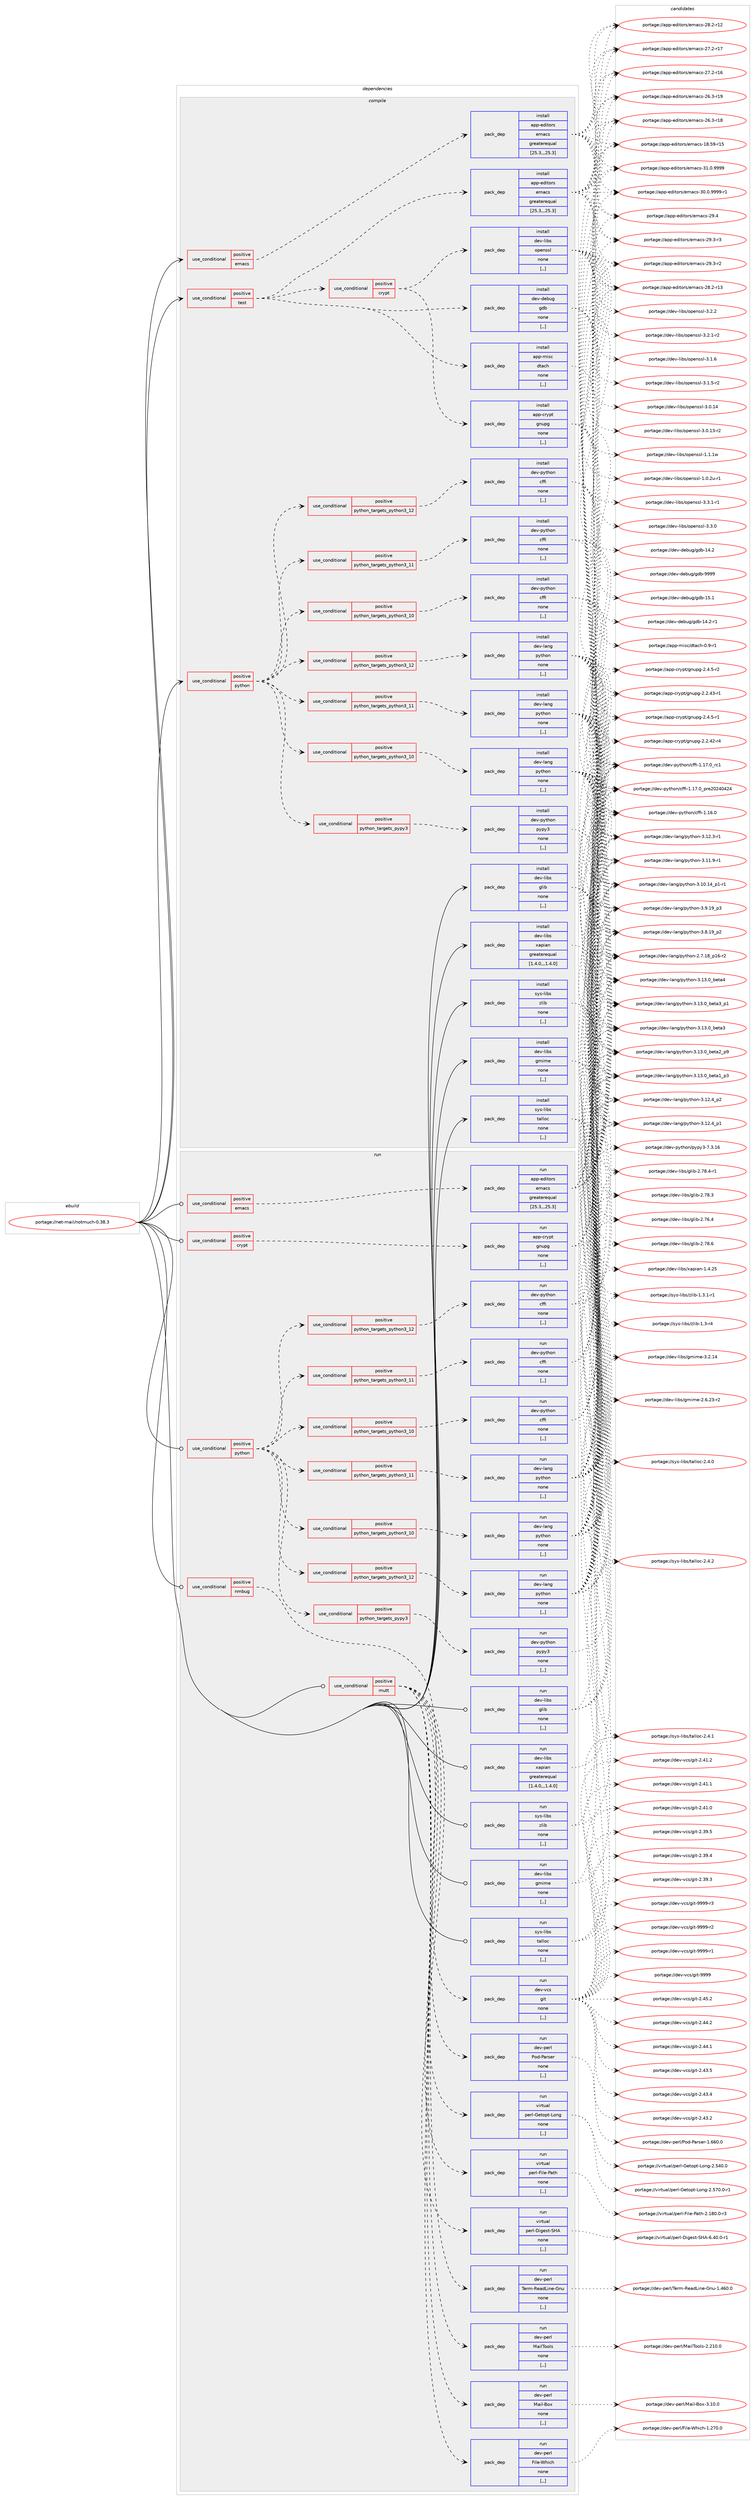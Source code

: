 digraph prolog {

# *************
# Graph options
# *************

newrank=true;
concentrate=true;
compound=true;
graph [rankdir=LR,fontname=Helvetica,fontsize=10,ranksep=1.5];#, ranksep=2.5, nodesep=0.2];
edge  [arrowhead=vee];
node  [fontname=Helvetica,fontsize=10];

# **********
# The ebuild
# **********

subgraph cluster_leftcol {
color=gray;
label=<<i>ebuild</i>>;
id [label="portage://net-mail/notmuch-0.38.3", color=red, width=4, href="../net-mail/notmuch-0.38.3.svg"];
}

# ****************
# The dependencies
# ****************

subgraph cluster_midcol {
color=gray;
label=<<i>dependencies</i>>;
subgraph cluster_compile {
fillcolor="#eeeeee";
style=filled;
label=<<i>compile</i>>;
subgraph cond95312 {
dependency364421 [label=<<TABLE BORDER="0" CELLBORDER="1" CELLSPACING="0" CELLPADDING="4"><TR><TD ROWSPAN="3" CELLPADDING="10">use_conditional</TD></TR><TR><TD>positive</TD></TR><TR><TD>emacs</TD></TR></TABLE>>, shape=none, color=red];
subgraph pack266449 {
dependency364422 [label=<<TABLE BORDER="0" CELLBORDER="1" CELLSPACING="0" CELLPADDING="4" WIDTH="220"><TR><TD ROWSPAN="6" CELLPADDING="30">pack_dep</TD></TR><TR><TD WIDTH="110">install</TD></TR><TR><TD>app-editors</TD></TR><TR><TD>emacs</TD></TR><TR><TD>greaterequal</TD></TR><TR><TD>[25.3,,,25.3]</TD></TR></TABLE>>, shape=none, color=blue];
}
dependency364421:e -> dependency364422:w [weight=20,style="dashed",arrowhead="vee"];
}
id:e -> dependency364421:w [weight=20,style="solid",arrowhead="vee"];
subgraph cond95313 {
dependency364423 [label=<<TABLE BORDER="0" CELLBORDER="1" CELLSPACING="0" CELLPADDING="4"><TR><TD ROWSPAN="3" CELLPADDING="10">use_conditional</TD></TR><TR><TD>positive</TD></TR><TR><TD>python</TD></TR></TABLE>>, shape=none, color=red];
subgraph cond95314 {
dependency364424 [label=<<TABLE BORDER="0" CELLBORDER="1" CELLSPACING="0" CELLPADDING="4"><TR><TD ROWSPAN="3" CELLPADDING="10">use_conditional</TD></TR><TR><TD>positive</TD></TR><TR><TD>python_targets_pypy3</TD></TR></TABLE>>, shape=none, color=red];
subgraph pack266450 {
dependency364425 [label=<<TABLE BORDER="0" CELLBORDER="1" CELLSPACING="0" CELLPADDING="4" WIDTH="220"><TR><TD ROWSPAN="6" CELLPADDING="30">pack_dep</TD></TR><TR><TD WIDTH="110">install</TD></TR><TR><TD>dev-python</TD></TR><TR><TD>pypy3</TD></TR><TR><TD>none</TD></TR><TR><TD>[,,]</TD></TR></TABLE>>, shape=none, color=blue];
}
dependency364424:e -> dependency364425:w [weight=20,style="dashed",arrowhead="vee"];
}
dependency364423:e -> dependency364424:w [weight=20,style="dashed",arrowhead="vee"];
subgraph cond95315 {
dependency364426 [label=<<TABLE BORDER="0" CELLBORDER="1" CELLSPACING="0" CELLPADDING="4"><TR><TD ROWSPAN="3" CELLPADDING="10">use_conditional</TD></TR><TR><TD>positive</TD></TR><TR><TD>python_targets_python3_10</TD></TR></TABLE>>, shape=none, color=red];
subgraph pack266451 {
dependency364427 [label=<<TABLE BORDER="0" CELLBORDER="1" CELLSPACING="0" CELLPADDING="4" WIDTH="220"><TR><TD ROWSPAN="6" CELLPADDING="30">pack_dep</TD></TR><TR><TD WIDTH="110">install</TD></TR><TR><TD>dev-lang</TD></TR><TR><TD>python</TD></TR><TR><TD>none</TD></TR><TR><TD>[,,]</TD></TR></TABLE>>, shape=none, color=blue];
}
dependency364426:e -> dependency364427:w [weight=20,style="dashed",arrowhead="vee"];
}
dependency364423:e -> dependency364426:w [weight=20,style="dashed",arrowhead="vee"];
subgraph cond95316 {
dependency364428 [label=<<TABLE BORDER="0" CELLBORDER="1" CELLSPACING="0" CELLPADDING="4"><TR><TD ROWSPAN="3" CELLPADDING="10">use_conditional</TD></TR><TR><TD>positive</TD></TR><TR><TD>python_targets_python3_11</TD></TR></TABLE>>, shape=none, color=red];
subgraph pack266452 {
dependency364429 [label=<<TABLE BORDER="0" CELLBORDER="1" CELLSPACING="0" CELLPADDING="4" WIDTH="220"><TR><TD ROWSPAN="6" CELLPADDING="30">pack_dep</TD></TR><TR><TD WIDTH="110">install</TD></TR><TR><TD>dev-lang</TD></TR><TR><TD>python</TD></TR><TR><TD>none</TD></TR><TR><TD>[,,]</TD></TR></TABLE>>, shape=none, color=blue];
}
dependency364428:e -> dependency364429:w [weight=20,style="dashed",arrowhead="vee"];
}
dependency364423:e -> dependency364428:w [weight=20,style="dashed",arrowhead="vee"];
subgraph cond95317 {
dependency364430 [label=<<TABLE BORDER="0" CELLBORDER="1" CELLSPACING="0" CELLPADDING="4"><TR><TD ROWSPAN="3" CELLPADDING="10">use_conditional</TD></TR><TR><TD>positive</TD></TR><TR><TD>python_targets_python3_12</TD></TR></TABLE>>, shape=none, color=red];
subgraph pack266453 {
dependency364431 [label=<<TABLE BORDER="0" CELLBORDER="1" CELLSPACING="0" CELLPADDING="4" WIDTH="220"><TR><TD ROWSPAN="6" CELLPADDING="30">pack_dep</TD></TR><TR><TD WIDTH="110">install</TD></TR><TR><TD>dev-lang</TD></TR><TR><TD>python</TD></TR><TR><TD>none</TD></TR><TR><TD>[,,]</TD></TR></TABLE>>, shape=none, color=blue];
}
dependency364430:e -> dependency364431:w [weight=20,style="dashed",arrowhead="vee"];
}
dependency364423:e -> dependency364430:w [weight=20,style="dashed",arrowhead="vee"];
subgraph cond95318 {
dependency364432 [label=<<TABLE BORDER="0" CELLBORDER="1" CELLSPACING="0" CELLPADDING="4"><TR><TD ROWSPAN="3" CELLPADDING="10">use_conditional</TD></TR><TR><TD>positive</TD></TR><TR><TD>python_targets_python3_10</TD></TR></TABLE>>, shape=none, color=red];
subgraph pack266454 {
dependency364433 [label=<<TABLE BORDER="0" CELLBORDER="1" CELLSPACING="0" CELLPADDING="4" WIDTH="220"><TR><TD ROWSPAN="6" CELLPADDING="30">pack_dep</TD></TR><TR><TD WIDTH="110">install</TD></TR><TR><TD>dev-python</TD></TR><TR><TD>cffi</TD></TR><TR><TD>none</TD></TR><TR><TD>[,,]</TD></TR></TABLE>>, shape=none, color=blue];
}
dependency364432:e -> dependency364433:w [weight=20,style="dashed",arrowhead="vee"];
}
dependency364423:e -> dependency364432:w [weight=20,style="dashed",arrowhead="vee"];
subgraph cond95319 {
dependency364434 [label=<<TABLE BORDER="0" CELLBORDER="1" CELLSPACING="0" CELLPADDING="4"><TR><TD ROWSPAN="3" CELLPADDING="10">use_conditional</TD></TR><TR><TD>positive</TD></TR><TR><TD>python_targets_python3_11</TD></TR></TABLE>>, shape=none, color=red];
subgraph pack266455 {
dependency364435 [label=<<TABLE BORDER="0" CELLBORDER="1" CELLSPACING="0" CELLPADDING="4" WIDTH="220"><TR><TD ROWSPAN="6" CELLPADDING="30">pack_dep</TD></TR><TR><TD WIDTH="110">install</TD></TR><TR><TD>dev-python</TD></TR><TR><TD>cffi</TD></TR><TR><TD>none</TD></TR><TR><TD>[,,]</TD></TR></TABLE>>, shape=none, color=blue];
}
dependency364434:e -> dependency364435:w [weight=20,style="dashed",arrowhead="vee"];
}
dependency364423:e -> dependency364434:w [weight=20,style="dashed",arrowhead="vee"];
subgraph cond95320 {
dependency364436 [label=<<TABLE BORDER="0" CELLBORDER="1" CELLSPACING="0" CELLPADDING="4"><TR><TD ROWSPAN="3" CELLPADDING="10">use_conditional</TD></TR><TR><TD>positive</TD></TR><TR><TD>python_targets_python3_12</TD></TR></TABLE>>, shape=none, color=red];
subgraph pack266456 {
dependency364437 [label=<<TABLE BORDER="0" CELLBORDER="1" CELLSPACING="0" CELLPADDING="4" WIDTH="220"><TR><TD ROWSPAN="6" CELLPADDING="30">pack_dep</TD></TR><TR><TD WIDTH="110">install</TD></TR><TR><TD>dev-python</TD></TR><TR><TD>cffi</TD></TR><TR><TD>none</TD></TR><TR><TD>[,,]</TD></TR></TABLE>>, shape=none, color=blue];
}
dependency364436:e -> dependency364437:w [weight=20,style="dashed",arrowhead="vee"];
}
dependency364423:e -> dependency364436:w [weight=20,style="dashed",arrowhead="vee"];
}
id:e -> dependency364423:w [weight=20,style="solid",arrowhead="vee"];
subgraph cond95321 {
dependency364438 [label=<<TABLE BORDER="0" CELLBORDER="1" CELLSPACING="0" CELLPADDING="4"><TR><TD ROWSPAN="3" CELLPADDING="10">use_conditional</TD></TR><TR><TD>positive</TD></TR><TR><TD>test</TD></TR></TABLE>>, shape=none, color=red];
subgraph pack266457 {
dependency364439 [label=<<TABLE BORDER="0" CELLBORDER="1" CELLSPACING="0" CELLPADDING="4" WIDTH="220"><TR><TD ROWSPAN="6" CELLPADDING="30">pack_dep</TD></TR><TR><TD WIDTH="110">install</TD></TR><TR><TD>app-editors</TD></TR><TR><TD>emacs</TD></TR><TR><TD>greaterequal</TD></TR><TR><TD>[25.3,,,25.3]</TD></TR></TABLE>>, shape=none, color=blue];
}
dependency364438:e -> dependency364439:w [weight=20,style="dashed",arrowhead="vee"];
subgraph pack266458 {
dependency364440 [label=<<TABLE BORDER="0" CELLBORDER="1" CELLSPACING="0" CELLPADDING="4" WIDTH="220"><TR><TD ROWSPAN="6" CELLPADDING="30">pack_dep</TD></TR><TR><TD WIDTH="110">install</TD></TR><TR><TD>app-misc</TD></TR><TR><TD>dtach</TD></TR><TR><TD>none</TD></TR><TR><TD>[,,]</TD></TR></TABLE>>, shape=none, color=blue];
}
dependency364438:e -> dependency364440:w [weight=20,style="dashed",arrowhead="vee"];
subgraph pack266459 {
dependency364441 [label=<<TABLE BORDER="0" CELLBORDER="1" CELLSPACING="0" CELLPADDING="4" WIDTH="220"><TR><TD ROWSPAN="6" CELLPADDING="30">pack_dep</TD></TR><TR><TD WIDTH="110">install</TD></TR><TR><TD>dev-debug</TD></TR><TR><TD>gdb</TD></TR><TR><TD>none</TD></TR><TR><TD>[,,]</TD></TR></TABLE>>, shape=none, color=blue];
}
dependency364438:e -> dependency364441:w [weight=20,style="dashed",arrowhead="vee"];
subgraph cond95322 {
dependency364442 [label=<<TABLE BORDER="0" CELLBORDER="1" CELLSPACING="0" CELLPADDING="4"><TR><TD ROWSPAN="3" CELLPADDING="10">use_conditional</TD></TR><TR><TD>positive</TD></TR><TR><TD>crypt</TD></TR></TABLE>>, shape=none, color=red];
subgraph pack266460 {
dependency364443 [label=<<TABLE BORDER="0" CELLBORDER="1" CELLSPACING="0" CELLPADDING="4" WIDTH="220"><TR><TD ROWSPAN="6" CELLPADDING="30">pack_dep</TD></TR><TR><TD WIDTH="110">install</TD></TR><TR><TD>app-crypt</TD></TR><TR><TD>gnupg</TD></TR><TR><TD>none</TD></TR><TR><TD>[,,]</TD></TR></TABLE>>, shape=none, color=blue];
}
dependency364442:e -> dependency364443:w [weight=20,style="dashed",arrowhead="vee"];
subgraph pack266461 {
dependency364444 [label=<<TABLE BORDER="0" CELLBORDER="1" CELLSPACING="0" CELLPADDING="4" WIDTH="220"><TR><TD ROWSPAN="6" CELLPADDING="30">pack_dep</TD></TR><TR><TD WIDTH="110">install</TD></TR><TR><TD>dev-libs</TD></TR><TR><TD>openssl</TD></TR><TR><TD>none</TD></TR><TR><TD>[,,]</TD></TR></TABLE>>, shape=none, color=blue];
}
dependency364442:e -> dependency364444:w [weight=20,style="dashed",arrowhead="vee"];
}
dependency364438:e -> dependency364442:w [weight=20,style="dashed",arrowhead="vee"];
}
id:e -> dependency364438:w [weight=20,style="solid",arrowhead="vee"];
subgraph pack266462 {
dependency364445 [label=<<TABLE BORDER="0" CELLBORDER="1" CELLSPACING="0" CELLPADDING="4" WIDTH="220"><TR><TD ROWSPAN="6" CELLPADDING="30">pack_dep</TD></TR><TR><TD WIDTH="110">install</TD></TR><TR><TD>dev-libs</TD></TR><TR><TD>glib</TD></TR><TR><TD>none</TD></TR><TR><TD>[,,]</TD></TR></TABLE>>, shape=none, color=blue];
}
id:e -> dependency364445:w [weight=20,style="solid",arrowhead="vee"];
subgraph pack266463 {
dependency364446 [label=<<TABLE BORDER="0" CELLBORDER="1" CELLSPACING="0" CELLPADDING="4" WIDTH="220"><TR><TD ROWSPAN="6" CELLPADDING="30">pack_dep</TD></TR><TR><TD WIDTH="110">install</TD></TR><TR><TD>dev-libs</TD></TR><TR><TD>gmime</TD></TR><TR><TD>none</TD></TR><TR><TD>[,,]</TD></TR></TABLE>>, shape=none, color=blue];
}
id:e -> dependency364446:w [weight=20,style="solid",arrowhead="vee"];
subgraph pack266464 {
dependency364447 [label=<<TABLE BORDER="0" CELLBORDER="1" CELLSPACING="0" CELLPADDING="4" WIDTH="220"><TR><TD ROWSPAN="6" CELLPADDING="30">pack_dep</TD></TR><TR><TD WIDTH="110">install</TD></TR><TR><TD>dev-libs</TD></TR><TR><TD>xapian</TD></TR><TR><TD>greaterequal</TD></TR><TR><TD>[1.4.0,,,1.4.0]</TD></TR></TABLE>>, shape=none, color=blue];
}
id:e -> dependency364447:w [weight=20,style="solid",arrowhead="vee"];
subgraph pack266465 {
dependency364448 [label=<<TABLE BORDER="0" CELLBORDER="1" CELLSPACING="0" CELLPADDING="4" WIDTH="220"><TR><TD ROWSPAN="6" CELLPADDING="30">pack_dep</TD></TR><TR><TD WIDTH="110">install</TD></TR><TR><TD>sys-libs</TD></TR><TR><TD>talloc</TD></TR><TR><TD>none</TD></TR><TR><TD>[,,]</TD></TR></TABLE>>, shape=none, color=blue];
}
id:e -> dependency364448:w [weight=20,style="solid",arrowhead="vee"];
subgraph pack266466 {
dependency364449 [label=<<TABLE BORDER="0" CELLBORDER="1" CELLSPACING="0" CELLPADDING="4" WIDTH="220"><TR><TD ROWSPAN="6" CELLPADDING="30">pack_dep</TD></TR><TR><TD WIDTH="110">install</TD></TR><TR><TD>sys-libs</TD></TR><TR><TD>zlib</TD></TR><TR><TD>none</TD></TR><TR><TD>[,,]</TD></TR></TABLE>>, shape=none, color=blue];
}
id:e -> dependency364449:w [weight=20,style="solid",arrowhead="vee"];
}
subgraph cluster_compileandrun {
fillcolor="#eeeeee";
style=filled;
label=<<i>compile and run</i>>;
}
subgraph cluster_run {
fillcolor="#eeeeee";
style=filled;
label=<<i>run</i>>;
subgraph cond95323 {
dependency364450 [label=<<TABLE BORDER="0" CELLBORDER="1" CELLSPACING="0" CELLPADDING="4"><TR><TD ROWSPAN="3" CELLPADDING="10">use_conditional</TD></TR><TR><TD>positive</TD></TR><TR><TD>crypt</TD></TR></TABLE>>, shape=none, color=red];
subgraph pack266467 {
dependency364451 [label=<<TABLE BORDER="0" CELLBORDER="1" CELLSPACING="0" CELLPADDING="4" WIDTH="220"><TR><TD ROWSPAN="6" CELLPADDING="30">pack_dep</TD></TR><TR><TD WIDTH="110">run</TD></TR><TR><TD>app-crypt</TD></TR><TR><TD>gnupg</TD></TR><TR><TD>none</TD></TR><TR><TD>[,,]</TD></TR></TABLE>>, shape=none, color=blue];
}
dependency364450:e -> dependency364451:w [weight=20,style="dashed",arrowhead="vee"];
}
id:e -> dependency364450:w [weight=20,style="solid",arrowhead="odot"];
subgraph cond95324 {
dependency364452 [label=<<TABLE BORDER="0" CELLBORDER="1" CELLSPACING="0" CELLPADDING="4"><TR><TD ROWSPAN="3" CELLPADDING="10">use_conditional</TD></TR><TR><TD>positive</TD></TR><TR><TD>emacs</TD></TR></TABLE>>, shape=none, color=red];
subgraph pack266468 {
dependency364453 [label=<<TABLE BORDER="0" CELLBORDER="1" CELLSPACING="0" CELLPADDING="4" WIDTH="220"><TR><TD ROWSPAN="6" CELLPADDING="30">pack_dep</TD></TR><TR><TD WIDTH="110">run</TD></TR><TR><TD>app-editors</TD></TR><TR><TD>emacs</TD></TR><TR><TD>greaterequal</TD></TR><TR><TD>[25.3,,,25.3]</TD></TR></TABLE>>, shape=none, color=blue];
}
dependency364452:e -> dependency364453:w [weight=20,style="dashed",arrowhead="vee"];
}
id:e -> dependency364452:w [weight=20,style="solid",arrowhead="odot"];
subgraph cond95325 {
dependency364454 [label=<<TABLE BORDER="0" CELLBORDER="1" CELLSPACING="0" CELLPADDING="4"><TR><TD ROWSPAN="3" CELLPADDING="10">use_conditional</TD></TR><TR><TD>positive</TD></TR><TR><TD>mutt</TD></TR></TABLE>>, shape=none, color=red];
subgraph pack266469 {
dependency364455 [label=<<TABLE BORDER="0" CELLBORDER="1" CELLSPACING="0" CELLPADDING="4" WIDTH="220"><TR><TD ROWSPAN="6" CELLPADDING="30">pack_dep</TD></TR><TR><TD WIDTH="110">run</TD></TR><TR><TD>dev-perl</TD></TR><TR><TD>File-Which</TD></TR><TR><TD>none</TD></TR><TR><TD>[,,]</TD></TR></TABLE>>, shape=none, color=blue];
}
dependency364454:e -> dependency364455:w [weight=20,style="dashed",arrowhead="vee"];
subgraph pack266470 {
dependency364456 [label=<<TABLE BORDER="0" CELLBORDER="1" CELLSPACING="0" CELLPADDING="4" WIDTH="220"><TR><TD ROWSPAN="6" CELLPADDING="30">pack_dep</TD></TR><TR><TD WIDTH="110">run</TD></TR><TR><TD>dev-perl</TD></TR><TR><TD>Mail-Box</TD></TR><TR><TD>none</TD></TR><TR><TD>[,,]</TD></TR></TABLE>>, shape=none, color=blue];
}
dependency364454:e -> dependency364456:w [weight=20,style="dashed",arrowhead="vee"];
subgraph pack266471 {
dependency364457 [label=<<TABLE BORDER="0" CELLBORDER="1" CELLSPACING="0" CELLPADDING="4" WIDTH="220"><TR><TD ROWSPAN="6" CELLPADDING="30">pack_dep</TD></TR><TR><TD WIDTH="110">run</TD></TR><TR><TD>dev-perl</TD></TR><TR><TD>MailTools</TD></TR><TR><TD>none</TD></TR><TR><TD>[,,]</TD></TR></TABLE>>, shape=none, color=blue];
}
dependency364454:e -> dependency364457:w [weight=20,style="dashed",arrowhead="vee"];
subgraph pack266472 {
dependency364458 [label=<<TABLE BORDER="0" CELLBORDER="1" CELLSPACING="0" CELLPADDING="4" WIDTH="220"><TR><TD ROWSPAN="6" CELLPADDING="30">pack_dep</TD></TR><TR><TD WIDTH="110">run</TD></TR><TR><TD>dev-perl</TD></TR><TR><TD>Term-ReadLine-Gnu</TD></TR><TR><TD>none</TD></TR><TR><TD>[,,]</TD></TR></TABLE>>, shape=none, color=blue];
}
dependency364454:e -> dependency364458:w [weight=20,style="dashed",arrowhead="vee"];
subgraph pack266473 {
dependency364459 [label=<<TABLE BORDER="0" CELLBORDER="1" CELLSPACING="0" CELLPADDING="4" WIDTH="220"><TR><TD ROWSPAN="6" CELLPADDING="30">pack_dep</TD></TR><TR><TD WIDTH="110">run</TD></TR><TR><TD>virtual</TD></TR><TR><TD>perl-Digest-SHA</TD></TR><TR><TD>none</TD></TR><TR><TD>[,,]</TD></TR></TABLE>>, shape=none, color=blue];
}
dependency364454:e -> dependency364459:w [weight=20,style="dashed",arrowhead="vee"];
subgraph pack266474 {
dependency364460 [label=<<TABLE BORDER="0" CELLBORDER="1" CELLSPACING="0" CELLPADDING="4" WIDTH="220"><TR><TD ROWSPAN="6" CELLPADDING="30">pack_dep</TD></TR><TR><TD WIDTH="110">run</TD></TR><TR><TD>virtual</TD></TR><TR><TD>perl-File-Path</TD></TR><TR><TD>none</TD></TR><TR><TD>[,,]</TD></TR></TABLE>>, shape=none, color=blue];
}
dependency364454:e -> dependency364460:w [weight=20,style="dashed",arrowhead="vee"];
subgraph pack266475 {
dependency364461 [label=<<TABLE BORDER="0" CELLBORDER="1" CELLSPACING="0" CELLPADDING="4" WIDTH="220"><TR><TD ROWSPAN="6" CELLPADDING="30">pack_dep</TD></TR><TR><TD WIDTH="110">run</TD></TR><TR><TD>virtual</TD></TR><TR><TD>perl-Getopt-Long</TD></TR><TR><TD>none</TD></TR><TR><TD>[,,]</TD></TR></TABLE>>, shape=none, color=blue];
}
dependency364454:e -> dependency364461:w [weight=20,style="dashed",arrowhead="vee"];
subgraph pack266476 {
dependency364462 [label=<<TABLE BORDER="0" CELLBORDER="1" CELLSPACING="0" CELLPADDING="4" WIDTH="220"><TR><TD ROWSPAN="6" CELLPADDING="30">pack_dep</TD></TR><TR><TD WIDTH="110">run</TD></TR><TR><TD>dev-perl</TD></TR><TR><TD>Pod-Parser</TD></TR><TR><TD>none</TD></TR><TR><TD>[,,]</TD></TR></TABLE>>, shape=none, color=blue];
}
dependency364454:e -> dependency364462:w [weight=20,style="dashed",arrowhead="vee"];
}
id:e -> dependency364454:w [weight=20,style="solid",arrowhead="odot"];
subgraph cond95326 {
dependency364463 [label=<<TABLE BORDER="0" CELLBORDER="1" CELLSPACING="0" CELLPADDING="4"><TR><TD ROWSPAN="3" CELLPADDING="10">use_conditional</TD></TR><TR><TD>positive</TD></TR><TR><TD>nmbug</TD></TR></TABLE>>, shape=none, color=red];
subgraph pack266477 {
dependency364464 [label=<<TABLE BORDER="0" CELLBORDER="1" CELLSPACING="0" CELLPADDING="4" WIDTH="220"><TR><TD ROWSPAN="6" CELLPADDING="30">pack_dep</TD></TR><TR><TD WIDTH="110">run</TD></TR><TR><TD>dev-vcs</TD></TR><TR><TD>git</TD></TR><TR><TD>none</TD></TR><TR><TD>[,,]</TD></TR></TABLE>>, shape=none, color=blue];
}
dependency364463:e -> dependency364464:w [weight=20,style="dashed",arrowhead="vee"];
}
id:e -> dependency364463:w [weight=20,style="solid",arrowhead="odot"];
subgraph cond95327 {
dependency364465 [label=<<TABLE BORDER="0" CELLBORDER="1" CELLSPACING="0" CELLPADDING="4"><TR><TD ROWSPAN="3" CELLPADDING="10">use_conditional</TD></TR><TR><TD>positive</TD></TR><TR><TD>python</TD></TR></TABLE>>, shape=none, color=red];
subgraph cond95328 {
dependency364466 [label=<<TABLE BORDER="0" CELLBORDER="1" CELLSPACING="0" CELLPADDING="4"><TR><TD ROWSPAN="3" CELLPADDING="10">use_conditional</TD></TR><TR><TD>positive</TD></TR><TR><TD>python_targets_pypy3</TD></TR></TABLE>>, shape=none, color=red];
subgraph pack266478 {
dependency364467 [label=<<TABLE BORDER="0" CELLBORDER="1" CELLSPACING="0" CELLPADDING="4" WIDTH="220"><TR><TD ROWSPAN="6" CELLPADDING="30">pack_dep</TD></TR><TR><TD WIDTH="110">run</TD></TR><TR><TD>dev-python</TD></TR><TR><TD>pypy3</TD></TR><TR><TD>none</TD></TR><TR><TD>[,,]</TD></TR></TABLE>>, shape=none, color=blue];
}
dependency364466:e -> dependency364467:w [weight=20,style="dashed",arrowhead="vee"];
}
dependency364465:e -> dependency364466:w [weight=20,style="dashed",arrowhead="vee"];
subgraph cond95329 {
dependency364468 [label=<<TABLE BORDER="0" CELLBORDER="1" CELLSPACING="0" CELLPADDING="4"><TR><TD ROWSPAN="3" CELLPADDING="10">use_conditional</TD></TR><TR><TD>positive</TD></TR><TR><TD>python_targets_python3_10</TD></TR></TABLE>>, shape=none, color=red];
subgraph pack266479 {
dependency364469 [label=<<TABLE BORDER="0" CELLBORDER="1" CELLSPACING="0" CELLPADDING="4" WIDTH="220"><TR><TD ROWSPAN="6" CELLPADDING="30">pack_dep</TD></TR><TR><TD WIDTH="110">run</TD></TR><TR><TD>dev-lang</TD></TR><TR><TD>python</TD></TR><TR><TD>none</TD></TR><TR><TD>[,,]</TD></TR></TABLE>>, shape=none, color=blue];
}
dependency364468:e -> dependency364469:w [weight=20,style="dashed",arrowhead="vee"];
}
dependency364465:e -> dependency364468:w [weight=20,style="dashed",arrowhead="vee"];
subgraph cond95330 {
dependency364470 [label=<<TABLE BORDER="0" CELLBORDER="1" CELLSPACING="0" CELLPADDING="4"><TR><TD ROWSPAN="3" CELLPADDING="10">use_conditional</TD></TR><TR><TD>positive</TD></TR><TR><TD>python_targets_python3_11</TD></TR></TABLE>>, shape=none, color=red];
subgraph pack266480 {
dependency364471 [label=<<TABLE BORDER="0" CELLBORDER="1" CELLSPACING="0" CELLPADDING="4" WIDTH="220"><TR><TD ROWSPAN="6" CELLPADDING="30">pack_dep</TD></TR><TR><TD WIDTH="110">run</TD></TR><TR><TD>dev-lang</TD></TR><TR><TD>python</TD></TR><TR><TD>none</TD></TR><TR><TD>[,,]</TD></TR></TABLE>>, shape=none, color=blue];
}
dependency364470:e -> dependency364471:w [weight=20,style="dashed",arrowhead="vee"];
}
dependency364465:e -> dependency364470:w [weight=20,style="dashed",arrowhead="vee"];
subgraph cond95331 {
dependency364472 [label=<<TABLE BORDER="0" CELLBORDER="1" CELLSPACING="0" CELLPADDING="4"><TR><TD ROWSPAN="3" CELLPADDING="10">use_conditional</TD></TR><TR><TD>positive</TD></TR><TR><TD>python_targets_python3_12</TD></TR></TABLE>>, shape=none, color=red];
subgraph pack266481 {
dependency364473 [label=<<TABLE BORDER="0" CELLBORDER="1" CELLSPACING="0" CELLPADDING="4" WIDTH="220"><TR><TD ROWSPAN="6" CELLPADDING="30">pack_dep</TD></TR><TR><TD WIDTH="110">run</TD></TR><TR><TD>dev-lang</TD></TR><TR><TD>python</TD></TR><TR><TD>none</TD></TR><TR><TD>[,,]</TD></TR></TABLE>>, shape=none, color=blue];
}
dependency364472:e -> dependency364473:w [weight=20,style="dashed",arrowhead="vee"];
}
dependency364465:e -> dependency364472:w [weight=20,style="dashed",arrowhead="vee"];
subgraph cond95332 {
dependency364474 [label=<<TABLE BORDER="0" CELLBORDER="1" CELLSPACING="0" CELLPADDING="4"><TR><TD ROWSPAN="3" CELLPADDING="10">use_conditional</TD></TR><TR><TD>positive</TD></TR><TR><TD>python_targets_python3_10</TD></TR></TABLE>>, shape=none, color=red];
subgraph pack266482 {
dependency364475 [label=<<TABLE BORDER="0" CELLBORDER="1" CELLSPACING="0" CELLPADDING="4" WIDTH="220"><TR><TD ROWSPAN="6" CELLPADDING="30">pack_dep</TD></TR><TR><TD WIDTH="110">run</TD></TR><TR><TD>dev-python</TD></TR><TR><TD>cffi</TD></TR><TR><TD>none</TD></TR><TR><TD>[,,]</TD></TR></TABLE>>, shape=none, color=blue];
}
dependency364474:e -> dependency364475:w [weight=20,style="dashed",arrowhead="vee"];
}
dependency364465:e -> dependency364474:w [weight=20,style="dashed",arrowhead="vee"];
subgraph cond95333 {
dependency364476 [label=<<TABLE BORDER="0" CELLBORDER="1" CELLSPACING="0" CELLPADDING="4"><TR><TD ROWSPAN="3" CELLPADDING="10">use_conditional</TD></TR><TR><TD>positive</TD></TR><TR><TD>python_targets_python3_11</TD></TR></TABLE>>, shape=none, color=red];
subgraph pack266483 {
dependency364477 [label=<<TABLE BORDER="0" CELLBORDER="1" CELLSPACING="0" CELLPADDING="4" WIDTH="220"><TR><TD ROWSPAN="6" CELLPADDING="30">pack_dep</TD></TR><TR><TD WIDTH="110">run</TD></TR><TR><TD>dev-python</TD></TR><TR><TD>cffi</TD></TR><TR><TD>none</TD></TR><TR><TD>[,,]</TD></TR></TABLE>>, shape=none, color=blue];
}
dependency364476:e -> dependency364477:w [weight=20,style="dashed",arrowhead="vee"];
}
dependency364465:e -> dependency364476:w [weight=20,style="dashed",arrowhead="vee"];
subgraph cond95334 {
dependency364478 [label=<<TABLE BORDER="0" CELLBORDER="1" CELLSPACING="0" CELLPADDING="4"><TR><TD ROWSPAN="3" CELLPADDING="10">use_conditional</TD></TR><TR><TD>positive</TD></TR><TR><TD>python_targets_python3_12</TD></TR></TABLE>>, shape=none, color=red];
subgraph pack266484 {
dependency364479 [label=<<TABLE BORDER="0" CELLBORDER="1" CELLSPACING="0" CELLPADDING="4" WIDTH="220"><TR><TD ROWSPAN="6" CELLPADDING="30">pack_dep</TD></TR><TR><TD WIDTH="110">run</TD></TR><TR><TD>dev-python</TD></TR><TR><TD>cffi</TD></TR><TR><TD>none</TD></TR><TR><TD>[,,]</TD></TR></TABLE>>, shape=none, color=blue];
}
dependency364478:e -> dependency364479:w [weight=20,style="dashed",arrowhead="vee"];
}
dependency364465:e -> dependency364478:w [weight=20,style="dashed",arrowhead="vee"];
}
id:e -> dependency364465:w [weight=20,style="solid",arrowhead="odot"];
subgraph pack266485 {
dependency364480 [label=<<TABLE BORDER="0" CELLBORDER="1" CELLSPACING="0" CELLPADDING="4" WIDTH="220"><TR><TD ROWSPAN="6" CELLPADDING="30">pack_dep</TD></TR><TR><TD WIDTH="110">run</TD></TR><TR><TD>dev-libs</TD></TR><TR><TD>glib</TD></TR><TR><TD>none</TD></TR><TR><TD>[,,]</TD></TR></TABLE>>, shape=none, color=blue];
}
id:e -> dependency364480:w [weight=20,style="solid",arrowhead="odot"];
subgraph pack266486 {
dependency364481 [label=<<TABLE BORDER="0" CELLBORDER="1" CELLSPACING="0" CELLPADDING="4" WIDTH="220"><TR><TD ROWSPAN="6" CELLPADDING="30">pack_dep</TD></TR><TR><TD WIDTH="110">run</TD></TR><TR><TD>dev-libs</TD></TR><TR><TD>gmime</TD></TR><TR><TD>none</TD></TR><TR><TD>[,,]</TD></TR></TABLE>>, shape=none, color=blue];
}
id:e -> dependency364481:w [weight=20,style="solid",arrowhead="odot"];
subgraph pack266487 {
dependency364482 [label=<<TABLE BORDER="0" CELLBORDER="1" CELLSPACING="0" CELLPADDING="4" WIDTH="220"><TR><TD ROWSPAN="6" CELLPADDING="30">pack_dep</TD></TR><TR><TD WIDTH="110">run</TD></TR><TR><TD>dev-libs</TD></TR><TR><TD>xapian</TD></TR><TR><TD>greaterequal</TD></TR><TR><TD>[1.4.0,,,1.4.0]</TD></TR></TABLE>>, shape=none, color=blue];
}
id:e -> dependency364482:w [weight=20,style="solid",arrowhead="odot"];
subgraph pack266488 {
dependency364483 [label=<<TABLE BORDER="0" CELLBORDER="1" CELLSPACING="0" CELLPADDING="4" WIDTH="220"><TR><TD ROWSPAN="6" CELLPADDING="30">pack_dep</TD></TR><TR><TD WIDTH="110">run</TD></TR><TR><TD>sys-libs</TD></TR><TR><TD>talloc</TD></TR><TR><TD>none</TD></TR><TR><TD>[,,]</TD></TR></TABLE>>, shape=none, color=blue];
}
id:e -> dependency364483:w [weight=20,style="solid",arrowhead="odot"];
subgraph pack266489 {
dependency364484 [label=<<TABLE BORDER="0" CELLBORDER="1" CELLSPACING="0" CELLPADDING="4" WIDTH="220"><TR><TD ROWSPAN="6" CELLPADDING="30">pack_dep</TD></TR><TR><TD WIDTH="110">run</TD></TR><TR><TD>sys-libs</TD></TR><TR><TD>zlib</TD></TR><TR><TD>none</TD></TR><TR><TD>[,,]</TD></TR></TABLE>>, shape=none, color=blue];
}
id:e -> dependency364484:w [weight=20,style="solid",arrowhead="odot"];
}
}

# **************
# The candidates
# **************

subgraph cluster_choices {
rank=same;
color=gray;
label=<<i>candidates</i>>;

subgraph choice266449 {
color=black;
nodesep=1;
choice971121124510110010511611111411547101109979911545514946484657575757 [label="portage://app-editors/emacs-31.0.9999", color=red, width=4,href="../app-editors/emacs-31.0.9999.svg"];
choice9711211245101100105116111114115471011099799115455148464846575757574511449 [label="portage://app-editors/emacs-30.0.9999-r1", color=red, width=4,href="../app-editors/emacs-30.0.9999-r1.svg"];
choice97112112451011001051161111141154710110997991154550574652 [label="portage://app-editors/emacs-29.4", color=red, width=4,href="../app-editors/emacs-29.4.svg"];
choice971121124510110010511611111411547101109979911545505746514511451 [label="portage://app-editors/emacs-29.3-r3", color=red, width=4,href="../app-editors/emacs-29.3-r3.svg"];
choice971121124510110010511611111411547101109979911545505746514511450 [label="portage://app-editors/emacs-29.3-r2", color=red, width=4,href="../app-editors/emacs-29.3-r2.svg"];
choice97112112451011001051161111141154710110997991154550564650451144951 [label="portage://app-editors/emacs-28.2-r13", color=red, width=4,href="../app-editors/emacs-28.2-r13.svg"];
choice97112112451011001051161111141154710110997991154550564650451144950 [label="portage://app-editors/emacs-28.2-r12", color=red, width=4,href="../app-editors/emacs-28.2-r12.svg"];
choice97112112451011001051161111141154710110997991154550554650451144955 [label="portage://app-editors/emacs-27.2-r17", color=red, width=4,href="../app-editors/emacs-27.2-r17.svg"];
choice97112112451011001051161111141154710110997991154550554650451144954 [label="portage://app-editors/emacs-27.2-r16", color=red, width=4,href="../app-editors/emacs-27.2-r16.svg"];
choice97112112451011001051161111141154710110997991154550544651451144957 [label="portage://app-editors/emacs-26.3-r19", color=red, width=4,href="../app-editors/emacs-26.3-r19.svg"];
choice97112112451011001051161111141154710110997991154550544651451144956 [label="portage://app-editors/emacs-26.3-r18", color=red, width=4,href="../app-editors/emacs-26.3-r18.svg"];
choice9711211245101100105116111114115471011099799115454956465357451144953 [label="portage://app-editors/emacs-18.59-r15", color=red, width=4,href="../app-editors/emacs-18.59-r15.svg"];
dependency364422:e -> choice971121124510110010511611111411547101109979911545514946484657575757:w [style=dotted,weight="100"];
dependency364422:e -> choice9711211245101100105116111114115471011099799115455148464846575757574511449:w [style=dotted,weight="100"];
dependency364422:e -> choice97112112451011001051161111141154710110997991154550574652:w [style=dotted,weight="100"];
dependency364422:e -> choice971121124510110010511611111411547101109979911545505746514511451:w [style=dotted,weight="100"];
dependency364422:e -> choice971121124510110010511611111411547101109979911545505746514511450:w [style=dotted,weight="100"];
dependency364422:e -> choice97112112451011001051161111141154710110997991154550564650451144951:w [style=dotted,weight="100"];
dependency364422:e -> choice97112112451011001051161111141154710110997991154550564650451144950:w [style=dotted,weight="100"];
dependency364422:e -> choice97112112451011001051161111141154710110997991154550554650451144955:w [style=dotted,weight="100"];
dependency364422:e -> choice97112112451011001051161111141154710110997991154550554650451144954:w [style=dotted,weight="100"];
dependency364422:e -> choice97112112451011001051161111141154710110997991154550544651451144957:w [style=dotted,weight="100"];
dependency364422:e -> choice97112112451011001051161111141154710110997991154550544651451144956:w [style=dotted,weight="100"];
dependency364422:e -> choice9711211245101100105116111114115471011099799115454956465357451144953:w [style=dotted,weight="100"];
}
subgraph choice266450 {
color=black;
nodesep=1;
choice10010111845112121116104111110471121211121215145554651464954 [label="portage://dev-python/pypy3-7.3.16", color=red, width=4,href="../dev-python/pypy3-7.3.16.svg"];
dependency364425:e -> choice10010111845112121116104111110471121211121215145554651464954:w [style=dotted,weight="100"];
}
subgraph choice266451 {
color=black;
nodesep=1;
choice1001011184510897110103471121211161041111104551464951464895981011169752 [label="portage://dev-lang/python-3.13.0_beta4", color=red, width=4,href="../dev-lang/python-3.13.0_beta4.svg"];
choice10010111845108971101034711212111610411111045514649514648959810111697519511249 [label="portage://dev-lang/python-3.13.0_beta3_p1", color=red, width=4,href="../dev-lang/python-3.13.0_beta3_p1.svg"];
choice1001011184510897110103471121211161041111104551464951464895981011169751 [label="portage://dev-lang/python-3.13.0_beta3", color=red, width=4,href="../dev-lang/python-3.13.0_beta3.svg"];
choice10010111845108971101034711212111610411111045514649514648959810111697509511257 [label="portage://dev-lang/python-3.13.0_beta2_p9", color=red, width=4,href="../dev-lang/python-3.13.0_beta2_p9.svg"];
choice10010111845108971101034711212111610411111045514649514648959810111697499511251 [label="portage://dev-lang/python-3.13.0_beta1_p3", color=red, width=4,href="../dev-lang/python-3.13.0_beta1_p3.svg"];
choice100101118451089711010347112121116104111110455146495046529511250 [label="portage://dev-lang/python-3.12.4_p2", color=red, width=4,href="../dev-lang/python-3.12.4_p2.svg"];
choice100101118451089711010347112121116104111110455146495046529511249 [label="portage://dev-lang/python-3.12.4_p1", color=red, width=4,href="../dev-lang/python-3.12.4_p1.svg"];
choice100101118451089711010347112121116104111110455146495046514511449 [label="portage://dev-lang/python-3.12.3-r1", color=red, width=4,href="../dev-lang/python-3.12.3-r1.svg"];
choice100101118451089711010347112121116104111110455146494946574511449 [label="portage://dev-lang/python-3.11.9-r1", color=red, width=4,href="../dev-lang/python-3.11.9-r1.svg"];
choice100101118451089711010347112121116104111110455146494846495295112494511449 [label="portage://dev-lang/python-3.10.14_p1-r1", color=red, width=4,href="../dev-lang/python-3.10.14_p1-r1.svg"];
choice100101118451089711010347112121116104111110455146574649579511251 [label="portage://dev-lang/python-3.9.19_p3", color=red, width=4,href="../dev-lang/python-3.9.19_p3.svg"];
choice100101118451089711010347112121116104111110455146564649579511250 [label="portage://dev-lang/python-3.8.19_p2", color=red, width=4,href="../dev-lang/python-3.8.19_p2.svg"];
choice100101118451089711010347112121116104111110455046554649569511249544511450 [label="portage://dev-lang/python-2.7.18_p16-r2", color=red, width=4,href="../dev-lang/python-2.7.18_p16-r2.svg"];
dependency364427:e -> choice1001011184510897110103471121211161041111104551464951464895981011169752:w [style=dotted,weight="100"];
dependency364427:e -> choice10010111845108971101034711212111610411111045514649514648959810111697519511249:w [style=dotted,weight="100"];
dependency364427:e -> choice1001011184510897110103471121211161041111104551464951464895981011169751:w [style=dotted,weight="100"];
dependency364427:e -> choice10010111845108971101034711212111610411111045514649514648959810111697509511257:w [style=dotted,weight="100"];
dependency364427:e -> choice10010111845108971101034711212111610411111045514649514648959810111697499511251:w [style=dotted,weight="100"];
dependency364427:e -> choice100101118451089711010347112121116104111110455146495046529511250:w [style=dotted,weight="100"];
dependency364427:e -> choice100101118451089711010347112121116104111110455146495046529511249:w [style=dotted,weight="100"];
dependency364427:e -> choice100101118451089711010347112121116104111110455146495046514511449:w [style=dotted,weight="100"];
dependency364427:e -> choice100101118451089711010347112121116104111110455146494946574511449:w [style=dotted,weight="100"];
dependency364427:e -> choice100101118451089711010347112121116104111110455146494846495295112494511449:w [style=dotted,weight="100"];
dependency364427:e -> choice100101118451089711010347112121116104111110455146574649579511251:w [style=dotted,weight="100"];
dependency364427:e -> choice100101118451089711010347112121116104111110455146564649579511250:w [style=dotted,weight="100"];
dependency364427:e -> choice100101118451089711010347112121116104111110455046554649569511249544511450:w [style=dotted,weight="100"];
}
subgraph choice266452 {
color=black;
nodesep=1;
choice1001011184510897110103471121211161041111104551464951464895981011169752 [label="portage://dev-lang/python-3.13.0_beta4", color=red, width=4,href="../dev-lang/python-3.13.0_beta4.svg"];
choice10010111845108971101034711212111610411111045514649514648959810111697519511249 [label="portage://dev-lang/python-3.13.0_beta3_p1", color=red, width=4,href="../dev-lang/python-3.13.0_beta3_p1.svg"];
choice1001011184510897110103471121211161041111104551464951464895981011169751 [label="portage://dev-lang/python-3.13.0_beta3", color=red, width=4,href="../dev-lang/python-3.13.0_beta3.svg"];
choice10010111845108971101034711212111610411111045514649514648959810111697509511257 [label="portage://dev-lang/python-3.13.0_beta2_p9", color=red, width=4,href="../dev-lang/python-3.13.0_beta2_p9.svg"];
choice10010111845108971101034711212111610411111045514649514648959810111697499511251 [label="portage://dev-lang/python-3.13.0_beta1_p3", color=red, width=4,href="../dev-lang/python-3.13.0_beta1_p3.svg"];
choice100101118451089711010347112121116104111110455146495046529511250 [label="portage://dev-lang/python-3.12.4_p2", color=red, width=4,href="../dev-lang/python-3.12.4_p2.svg"];
choice100101118451089711010347112121116104111110455146495046529511249 [label="portage://dev-lang/python-3.12.4_p1", color=red, width=4,href="../dev-lang/python-3.12.4_p1.svg"];
choice100101118451089711010347112121116104111110455146495046514511449 [label="portage://dev-lang/python-3.12.3-r1", color=red, width=4,href="../dev-lang/python-3.12.3-r1.svg"];
choice100101118451089711010347112121116104111110455146494946574511449 [label="portage://dev-lang/python-3.11.9-r1", color=red, width=4,href="../dev-lang/python-3.11.9-r1.svg"];
choice100101118451089711010347112121116104111110455146494846495295112494511449 [label="portage://dev-lang/python-3.10.14_p1-r1", color=red, width=4,href="../dev-lang/python-3.10.14_p1-r1.svg"];
choice100101118451089711010347112121116104111110455146574649579511251 [label="portage://dev-lang/python-3.9.19_p3", color=red, width=4,href="../dev-lang/python-3.9.19_p3.svg"];
choice100101118451089711010347112121116104111110455146564649579511250 [label="portage://dev-lang/python-3.8.19_p2", color=red, width=4,href="../dev-lang/python-3.8.19_p2.svg"];
choice100101118451089711010347112121116104111110455046554649569511249544511450 [label="portage://dev-lang/python-2.7.18_p16-r2", color=red, width=4,href="../dev-lang/python-2.7.18_p16-r2.svg"];
dependency364429:e -> choice1001011184510897110103471121211161041111104551464951464895981011169752:w [style=dotted,weight="100"];
dependency364429:e -> choice10010111845108971101034711212111610411111045514649514648959810111697519511249:w [style=dotted,weight="100"];
dependency364429:e -> choice1001011184510897110103471121211161041111104551464951464895981011169751:w [style=dotted,weight="100"];
dependency364429:e -> choice10010111845108971101034711212111610411111045514649514648959810111697509511257:w [style=dotted,weight="100"];
dependency364429:e -> choice10010111845108971101034711212111610411111045514649514648959810111697499511251:w [style=dotted,weight="100"];
dependency364429:e -> choice100101118451089711010347112121116104111110455146495046529511250:w [style=dotted,weight="100"];
dependency364429:e -> choice100101118451089711010347112121116104111110455146495046529511249:w [style=dotted,weight="100"];
dependency364429:e -> choice100101118451089711010347112121116104111110455146495046514511449:w [style=dotted,weight="100"];
dependency364429:e -> choice100101118451089711010347112121116104111110455146494946574511449:w [style=dotted,weight="100"];
dependency364429:e -> choice100101118451089711010347112121116104111110455146494846495295112494511449:w [style=dotted,weight="100"];
dependency364429:e -> choice100101118451089711010347112121116104111110455146574649579511251:w [style=dotted,weight="100"];
dependency364429:e -> choice100101118451089711010347112121116104111110455146564649579511250:w [style=dotted,weight="100"];
dependency364429:e -> choice100101118451089711010347112121116104111110455046554649569511249544511450:w [style=dotted,weight="100"];
}
subgraph choice266453 {
color=black;
nodesep=1;
choice1001011184510897110103471121211161041111104551464951464895981011169752 [label="portage://dev-lang/python-3.13.0_beta4", color=red, width=4,href="../dev-lang/python-3.13.0_beta4.svg"];
choice10010111845108971101034711212111610411111045514649514648959810111697519511249 [label="portage://dev-lang/python-3.13.0_beta3_p1", color=red, width=4,href="../dev-lang/python-3.13.0_beta3_p1.svg"];
choice1001011184510897110103471121211161041111104551464951464895981011169751 [label="portage://dev-lang/python-3.13.0_beta3", color=red, width=4,href="../dev-lang/python-3.13.0_beta3.svg"];
choice10010111845108971101034711212111610411111045514649514648959810111697509511257 [label="portage://dev-lang/python-3.13.0_beta2_p9", color=red, width=4,href="../dev-lang/python-3.13.0_beta2_p9.svg"];
choice10010111845108971101034711212111610411111045514649514648959810111697499511251 [label="portage://dev-lang/python-3.13.0_beta1_p3", color=red, width=4,href="../dev-lang/python-3.13.0_beta1_p3.svg"];
choice100101118451089711010347112121116104111110455146495046529511250 [label="portage://dev-lang/python-3.12.4_p2", color=red, width=4,href="../dev-lang/python-3.12.4_p2.svg"];
choice100101118451089711010347112121116104111110455146495046529511249 [label="portage://dev-lang/python-3.12.4_p1", color=red, width=4,href="../dev-lang/python-3.12.4_p1.svg"];
choice100101118451089711010347112121116104111110455146495046514511449 [label="portage://dev-lang/python-3.12.3-r1", color=red, width=4,href="../dev-lang/python-3.12.3-r1.svg"];
choice100101118451089711010347112121116104111110455146494946574511449 [label="portage://dev-lang/python-3.11.9-r1", color=red, width=4,href="../dev-lang/python-3.11.9-r1.svg"];
choice100101118451089711010347112121116104111110455146494846495295112494511449 [label="portage://dev-lang/python-3.10.14_p1-r1", color=red, width=4,href="../dev-lang/python-3.10.14_p1-r1.svg"];
choice100101118451089711010347112121116104111110455146574649579511251 [label="portage://dev-lang/python-3.9.19_p3", color=red, width=4,href="../dev-lang/python-3.9.19_p3.svg"];
choice100101118451089711010347112121116104111110455146564649579511250 [label="portage://dev-lang/python-3.8.19_p2", color=red, width=4,href="../dev-lang/python-3.8.19_p2.svg"];
choice100101118451089711010347112121116104111110455046554649569511249544511450 [label="portage://dev-lang/python-2.7.18_p16-r2", color=red, width=4,href="../dev-lang/python-2.7.18_p16-r2.svg"];
dependency364431:e -> choice1001011184510897110103471121211161041111104551464951464895981011169752:w [style=dotted,weight="100"];
dependency364431:e -> choice10010111845108971101034711212111610411111045514649514648959810111697519511249:w [style=dotted,weight="100"];
dependency364431:e -> choice1001011184510897110103471121211161041111104551464951464895981011169751:w [style=dotted,weight="100"];
dependency364431:e -> choice10010111845108971101034711212111610411111045514649514648959810111697509511257:w [style=dotted,weight="100"];
dependency364431:e -> choice10010111845108971101034711212111610411111045514649514648959810111697499511251:w [style=dotted,weight="100"];
dependency364431:e -> choice100101118451089711010347112121116104111110455146495046529511250:w [style=dotted,weight="100"];
dependency364431:e -> choice100101118451089711010347112121116104111110455146495046529511249:w [style=dotted,weight="100"];
dependency364431:e -> choice100101118451089711010347112121116104111110455146495046514511449:w [style=dotted,weight="100"];
dependency364431:e -> choice100101118451089711010347112121116104111110455146494946574511449:w [style=dotted,weight="100"];
dependency364431:e -> choice100101118451089711010347112121116104111110455146494846495295112494511449:w [style=dotted,weight="100"];
dependency364431:e -> choice100101118451089711010347112121116104111110455146574649579511251:w [style=dotted,weight="100"];
dependency364431:e -> choice100101118451089711010347112121116104111110455146564649579511250:w [style=dotted,weight="100"];
dependency364431:e -> choice100101118451089711010347112121116104111110455046554649569511249544511450:w [style=dotted,weight="100"];
}
subgraph choice266454 {
color=black;
nodesep=1;
choice10010111845112121116104111110479910210210545494649554648951149949 [label="portage://dev-python/cffi-1.17.0_rc1", color=red, width=4,href="../dev-python/cffi-1.17.0_rc1.svg"];
choice10010111845112121116104111110479910210210545494649554648951121141015048505248525052 [label="portage://dev-python/cffi-1.17.0_pre20240424", color=red, width=4,href="../dev-python/cffi-1.17.0_pre20240424.svg"];
choice10010111845112121116104111110479910210210545494649544648 [label="portage://dev-python/cffi-1.16.0", color=red, width=4,href="../dev-python/cffi-1.16.0.svg"];
dependency364433:e -> choice10010111845112121116104111110479910210210545494649554648951149949:w [style=dotted,weight="100"];
dependency364433:e -> choice10010111845112121116104111110479910210210545494649554648951121141015048505248525052:w [style=dotted,weight="100"];
dependency364433:e -> choice10010111845112121116104111110479910210210545494649544648:w [style=dotted,weight="100"];
}
subgraph choice266455 {
color=black;
nodesep=1;
choice10010111845112121116104111110479910210210545494649554648951149949 [label="portage://dev-python/cffi-1.17.0_rc1", color=red, width=4,href="../dev-python/cffi-1.17.0_rc1.svg"];
choice10010111845112121116104111110479910210210545494649554648951121141015048505248525052 [label="portage://dev-python/cffi-1.17.0_pre20240424", color=red, width=4,href="../dev-python/cffi-1.17.0_pre20240424.svg"];
choice10010111845112121116104111110479910210210545494649544648 [label="portage://dev-python/cffi-1.16.0", color=red, width=4,href="../dev-python/cffi-1.16.0.svg"];
dependency364435:e -> choice10010111845112121116104111110479910210210545494649554648951149949:w [style=dotted,weight="100"];
dependency364435:e -> choice10010111845112121116104111110479910210210545494649554648951121141015048505248525052:w [style=dotted,weight="100"];
dependency364435:e -> choice10010111845112121116104111110479910210210545494649544648:w [style=dotted,weight="100"];
}
subgraph choice266456 {
color=black;
nodesep=1;
choice10010111845112121116104111110479910210210545494649554648951149949 [label="portage://dev-python/cffi-1.17.0_rc1", color=red, width=4,href="../dev-python/cffi-1.17.0_rc1.svg"];
choice10010111845112121116104111110479910210210545494649554648951121141015048505248525052 [label="portage://dev-python/cffi-1.17.0_pre20240424", color=red, width=4,href="../dev-python/cffi-1.17.0_pre20240424.svg"];
choice10010111845112121116104111110479910210210545494649544648 [label="portage://dev-python/cffi-1.16.0", color=red, width=4,href="../dev-python/cffi-1.16.0.svg"];
dependency364437:e -> choice10010111845112121116104111110479910210210545494649554648951149949:w [style=dotted,weight="100"];
dependency364437:e -> choice10010111845112121116104111110479910210210545494649554648951121141015048505248525052:w [style=dotted,weight="100"];
dependency364437:e -> choice10010111845112121116104111110479910210210545494649544648:w [style=dotted,weight="100"];
}
subgraph choice266457 {
color=black;
nodesep=1;
choice971121124510110010511611111411547101109979911545514946484657575757 [label="portage://app-editors/emacs-31.0.9999", color=red, width=4,href="../app-editors/emacs-31.0.9999.svg"];
choice9711211245101100105116111114115471011099799115455148464846575757574511449 [label="portage://app-editors/emacs-30.0.9999-r1", color=red, width=4,href="../app-editors/emacs-30.0.9999-r1.svg"];
choice97112112451011001051161111141154710110997991154550574652 [label="portage://app-editors/emacs-29.4", color=red, width=4,href="../app-editors/emacs-29.4.svg"];
choice971121124510110010511611111411547101109979911545505746514511451 [label="portage://app-editors/emacs-29.3-r3", color=red, width=4,href="../app-editors/emacs-29.3-r3.svg"];
choice971121124510110010511611111411547101109979911545505746514511450 [label="portage://app-editors/emacs-29.3-r2", color=red, width=4,href="../app-editors/emacs-29.3-r2.svg"];
choice97112112451011001051161111141154710110997991154550564650451144951 [label="portage://app-editors/emacs-28.2-r13", color=red, width=4,href="../app-editors/emacs-28.2-r13.svg"];
choice97112112451011001051161111141154710110997991154550564650451144950 [label="portage://app-editors/emacs-28.2-r12", color=red, width=4,href="../app-editors/emacs-28.2-r12.svg"];
choice97112112451011001051161111141154710110997991154550554650451144955 [label="portage://app-editors/emacs-27.2-r17", color=red, width=4,href="../app-editors/emacs-27.2-r17.svg"];
choice97112112451011001051161111141154710110997991154550554650451144954 [label="portage://app-editors/emacs-27.2-r16", color=red, width=4,href="../app-editors/emacs-27.2-r16.svg"];
choice97112112451011001051161111141154710110997991154550544651451144957 [label="portage://app-editors/emacs-26.3-r19", color=red, width=4,href="../app-editors/emacs-26.3-r19.svg"];
choice97112112451011001051161111141154710110997991154550544651451144956 [label="portage://app-editors/emacs-26.3-r18", color=red, width=4,href="../app-editors/emacs-26.3-r18.svg"];
choice9711211245101100105116111114115471011099799115454956465357451144953 [label="portage://app-editors/emacs-18.59-r15", color=red, width=4,href="../app-editors/emacs-18.59-r15.svg"];
dependency364439:e -> choice971121124510110010511611111411547101109979911545514946484657575757:w [style=dotted,weight="100"];
dependency364439:e -> choice9711211245101100105116111114115471011099799115455148464846575757574511449:w [style=dotted,weight="100"];
dependency364439:e -> choice97112112451011001051161111141154710110997991154550574652:w [style=dotted,weight="100"];
dependency364439:e -> choice971121124510110010511611111411547101109979911545505746514511451:w [style=dotted,weight="100"];
dependency364439:e -> choice971121124510110010511611111411547101109979911545505746514511450:w [style=dotted,weight="100"];
dependency364439:e -> choice97112112451011001051161111141154710110997991154550564650451144951:w [style=dotted,weight="100"];
dependency364439:e -> choice97112112451011001051161111141154710110997991154550564650451144950:w [style=dotted,weight="100"];
dependency364439:e -> choice97112112451011001051161111141154710110997991154550554650451144955:w [style=dotted,weight="100"];
dependency364439:e -> choice97112112451011001051161111141154710110997991154550554650451144954:w [style=dotted,weight="100"];
dependency364439:e -> choice97112112451011001051161111141154710110997991154550544651451144957:w [style=dotted,weight="100"];
dependency364439:e -> choice97112112451011001051161111141154710110997991154550544651451144956:w [style=dotted,weight="100"];
dependency364439:e -> choice9711211245101100105116111114115471011099799115454956465357451144953:w [style=dotted,weight="100"];
}
subgraph choice266458 {
color=black;
nodesep=1;
choice971121124510910511599471001169799104454846574511449 [label="portage://app-misc/dtach-0.9-r1", color=red, width=4,href="../app-misc/dtach-0.9-r1.svg"];
dependency364440:e -> choice971121124510910511599471001169799104454846574511449:w [style=dotted,weight="100"];
}
subgraph choice266459 {
color=black;
nodesep=1;
choice100101118451001019811710347103100984557575757 [label="portage://dev-debug/gdb-9999", color=red, width=4,href="../dev-debug/gdb-9999.svg"];
choice100101118451001019811710347103100984549534649 [label="portage://dev-debug/gdb-15.1", color=red, width=4,href="../dev-debug/gdb-15.1.svg"];
choice1001011184510010198117103471031009845495246504511449 [label="portage://dev-debug/gdb-14.2-r1", color=red, width=4,href="../dev-debug/gdb-14.2-r1.svg"];
choice100101118451001019811710347103100984549524650 [label="portage://dev-debug/gdb-14.2", color=red, width=4,href="../dev-debug/gdb-14.2.svg"];
dependency364441:e -> choice100101118451001019811710347103100984557575757:w [style=dotted,weight="100"];
dependency364441:e -> choice100101118451001019811710347103100984549534649:w [style=dotted,weight="100"];
dependency364441:e -> choice1001011184510010198117103471031009845495246504511449:w [style=dotted,weight="100"];
dependency364441:e -> choice100101118451001019811710347103100984549524650:w [style=dotted,weight="100"];
}
subgraph choice266460 {
color=black;
nodesep=1;
choice971121124599114121112116471031101171121034550465246534511450 [label="portage://app-crypt/gnupg-2.4.5-r2", color=red, width=4,href="../app-crypt/gnupg-2.4.5-r2.svg"];
choice971121124599114121112116471031101171121034550465246534511449 [label="portage://app-crypt/gnupg-2.4.5-r1", color=red, width=4,href="../app-crypt/gnupg-2.4.5-r1.svg"];
choice97112112459911412111211647103110117112103455046504652514511449 [label="portage://app-crypt/gnupg-2.2.43-r1", color=red, width=4,href="../app-crypt/gnupg-2.2.43-r1.svg"];
choice97112112459911412111211647103110117112103455046504652504511452 [label="portage://app-crypt/gnupg-2.2.42-r4", color=red, width=4,href="../app-crypt/gnupg-2.2.42-r4.svg"];
dependency364443:e -> choice971121124599114121112116471031101171121034550465246534511450:w [style=dotted,weight="100"];
dependency364443:e -> choice971121124599114121112116471031101171121034550465246534511449:w [style=dotted,weight="100"];
dependency364443:e -> choice97112112459911412111211647103110117112103455046504652514511449:w [style=dotted,weight="100"];
dependency364443:e -> choice97112112459911412111211647103110117112103455046504652504511452:w [style=dotted,weight="100"];
}
subgraph choice266461 {
color=black;
nodesep=1;
choice1001011184510810598115471111121011101151151084551465146494511449 [label="portage://dev-libs/openssl-3.3.1-r1", color=red, width=4,href="../dev-libs/openssl-3.3.1-r1.svg"];
choice100101118451081059811547111112101110115115108455146514648 [label="portage://dev-libs/openssl-3.3.0", color=red, width=4,href="../dev-libs/openssl-3.3.0.svg"];
choice100101118451081059811547111112101110115115108455146504650 [label="portage://dev-libs/openssl-3.2.2", color=red, width=4,href="../dev-libs/openssl-3.2.2.svg"];
choice1001011184510810598115471111121011101151151084551465046494511450 [label="portage://dev-libs/openssl-3.2.1-r2", color=red, width=4,href="../dev-libs/openssl-3.2.1-r2.svg"];
choice100101118451081059811547111112101110115115108455146494654 [label="portage://dev-libs/openssl-3.1.6", color=red, width=4,href="../dev-libs/openssl-3.1.6.svg"];
choice1001011184510810598115471111121011101151151084551464946534511450 [label="portage://dev-libs/openssl-3.1.5-r2", color=red, width=4,href="../dev-libs/openssl-3.1.5-r2.svg"];
choice10010111845108105981154711111210111011511510845514648464952 [label="portage://dev-libs/openssl-3.0.14", color=red, width=4,href="../dev-libs/openssl-3.0.14.svg"];
choice100101118451081059811547111112101110115115108455146484649514511450 [label="portage://dev-libs/openssl-3.0.13-r2", color=red, width=4,href="../dev-libs/openssl-3.0.13-r2.svg"];
choice100101118451081059811547111112101110115115108454946494649119 [label="portage://dev-libs/openssl-1.1.1w", color=red, width=4,href="../dev-libs/openssl-1.1.1w.svg"];
choice1001011184510810598115471111121011101151151084549464846501174511449 [label="portage://dev-libs/openssl-1.0.2u-r1", color=red, width=4,href="../dev-libs/openssl-1.0.2u-r1.svg"];
dependency364444:e -> choice1001011184510810598115471111121011101151151084551465146494511449:w [style=dotted,weight="100"];
dependency364444:e -> choice100101118451081059811547111112101110115115108455146514648:w [style=dotted,weight="100"];
dependency364444:e -> choice100101118451081059811547111112101110115115108455146504650:w [style=dotted,weight="100"];
dependency364444:e -> choice1001011184510810598115471111121011101151151084551465046494511450:w [style=dotted,weight="100"];
dependency364444:e -> choice100101118451081059811547111112101110115115108455146494654:w [style=dotted,weight="100"];
dependency364444:e -> choice1001011184510810598115471111121011101151151084551464946534511450:w [style=dotted,weight="100"];
dependency364444:e -> choice10010111845108105981154711111210111011511510845514648464952:w [style=dotted,weight="100"];
dependency364444:e -> choice100101118451081059811547111112101110115115108455146484649514511450:w [style=dotted,weight="100"];
dependency364444:e -> choice100101118451081059811547111112101110115115108454946494649119:w [style=dotted,weight="100"];
dependency364444:e -> choice1001011184510810598115471111121011101151151084549464846501174511449:w [style=dotted,weight="100"];
}
subgraph choice266462 {
color=black;
nodesep=1;
choice1001011184510810598115471031081059845504655564654 [label="portage://dev-libs/glib-2.78.6", color=red, width=4,href="../dev-libs/glib-2.78.6.svg"];
choice10010111845108105981154710310810598455046555646524511449 [label="portage://dev-libs/glib-2.78.4-r1", color=red, width=4,href="../dev-libs/glib-2.78.4-r1.svg"];
choice1001011184510810598115471031081059845504655564651 [label="portage://dev-libs/glib-2.78.3", color=red, width=4,href="../dev-libs/glib-2.78.3.svg"];
choice1001011184510810598115471031081059845504655544652 [label="portage://dev-libs/glib-2.76.4", color=red, width=4,href="../dev-libs/glib-2.76.4.svg"];
dependency364445:e -> choice1001011184510810598115471031081059845504655564654:w [style=dotted,weight="100"];
dependency364445:e -> choice10010111845108105981154710310810598455046555646524511449:w [style=dotted,weight="100"];
dependency364445:e -> choice1001011184510810598115471031081059845504655564651:w [style=dotted,weight="100"];
dependency364445:e -> choice1001011184510810598115471031081059845504655544652:w [style=dotted,weight="100"];
}
subgraph choice266463 {
color=black;
nodesep=1;
choice10010111845108105981154710310910510910145514650464952 [label="portage://dev-libs/gmime-3.2.14", color=red, width=4,href="../dev-libs/gmime-3.2.14.svg"];
choice100101118451081059811547103109105109101455046544650514511450 [label="portage://dev-libs/gmime-2.6.23-r2", color=red, width=4,href="../dev-libs/gmime-2.6.23-r2.svg"];
dependency364446:e -> choice10010111845108105981154710310910510910145514650464952:w [style=dotted,weight="100"];
dependency364446:e -> choice100101118451081059811547103109105109101455046544650514511450:w [style=dotted,weight="100"];
}
subgraph choice266464 {
color=black;
nodesep=1;
choice100101118451081059811547120971121059711045494652465053 [label="portage://dev-libs/xapian-1.4.25", color=red, width=4,href="../dev-libs/xapian-1.4.25.svg"];
dependency364447:e -> choice100101118451081059811547120971121059711045494652465053:w [style=dotted,weight="100"];
}
subgraph choice266465 {
color=black;
nodesep=1;
choice1151211154510810598115471169710810811199455046524650 [label="portage://sys-libs/talloc-2.4.2", color=red, width=4,href="../sys-libs/talloc-2.4.2.svg"];
choice1151211154510810598115471169710810811199455046524649 [label="portage://sys-libs/talloc-2.4.1", color=red, width=4,href="../sys-libs/talloc-2.4.1.svg"];
choice1151211154510810598115471169710810811199455046524648 [label="portage://sys-libs/talloc-2.4.0", color=red, width=4,href="../sys-libs/talloc-2.4.0.svg"];
dependency364448:e -> choice1151211154510810598115471169710810811199455046524650:w [style=dotted,weight="100"];
dependency364448:e -> choice1151211154510810598115471169710810811199455046524649:w [style=dotted,weight="100"];
dependency364448:e -> choice1151211154510810598115471169710810811199455046524648:w [style=dotted,weight="100"];
}
subgraph choice266466 {
color=black;
nodesep=1;
choice115121115451081059811547122108105984549465146494511449 [label="portage://sys-libs/zlib-1.3.1-r1", color=red, width=4,href="../sys-libs/zlib-1.3.1-r1.svg"];
choice11512111545108105981154712210810598454946514511452 [label="portage://sys-libs/zlib-1.3-r4", color=red, width=4,href="../sys-libs/zlib-1.3-r4.svg"];
dependency364449:e -> choice115121115451081059811547122108105984549465146494511449:w [style=dotted,weight="100"];
dependency364449:e -> choice11512111545108105981154712210810598454946514511452:w [style=dotted,weight="100"];
}
subgraph choice266467 {
color=black;
nodesep=1;
choice971121124599114121112116471031101171121034550465246534511450 [label="portage://app-crypt/gnupg-2.4.5-r2", color=red, width=4,href="../app-crypt/gnupg-2.4.5-r2.svg"];
choice971121124599114121112116471031101171121034550465246534511449 [label="portage://app-crypt/gnupg-2.4.5-r1", color=red, width=4,href="../app-crypt/gnupg-2.4.5-r1.svg"];
choice97112112459911412111211647103110117112103455046504652514511449 [label="portage://app-crypt/gnupg-2.2.43-r1", color=red, width=4,href="../app-crypt/gnupg-2.2.43-r1.svg"];
choice97112112459911412111211647103110117112103455046504652504511452 [label="portage://app-crypt/gnupg-2.2.42-r4", color=red, width=4,href="../app-crypt/gnupg-2.2.42-r4.svg"];
dependency364451:e -> choice971121124599114121112116471031101171121034550465246534511450:w [style=dotted,weight="100"];
dependency364451:e -> choice971121124599114121112116471031101171121034550465246534511449:w [style=dotted,weight="100"];
dependency364451:e -> choice97112112459911412111211647103110117112103455046504652514511449:w [style=dotted,weight="100"];
dependency364451:e -> choice97112112459911412111211647103110117112103455046504652504511452:w [style=dotted,weight="100"];
}
subgraph choice266468 {
color=black;
nodesep=1;
choice971121124510110010511611111411547101109979911545514946484657575757 [label="portage://app-editors/emacs-31.0.9999", color=red, width=4,href="../app-editors/emacs-31.0.9999.svg"];
choice9711211245101100105116111114115471011099799115455148464846575757574511449 [label="portage://app-editors/emacs-30.0.9999-r1", color=red, width=4,href="../app-editors/emacs-30.0.9999-r1.svg"];
choice97112112451011001051161111141154710110997991154550574652 [label="portage://app-editors/emacs-29.4", color=red, width=4,href="../app-editors/emacs-29.4.svg"];
choice971121124510110010511611111411547101109979911545505746514511451 [label="portage://app-editors/emacs-29.3-r3", color=red, width=4,href="../app-editors/emacs-29.3-r3.svg"];
choice971121124510110010511611111411547101109979911545505746514511450 [label="portage://app-editors/emacs-29.3-r2", color=red, width=4,href="../app-editors/emacs-29.3-r2.svg"];
choice97112112451011001051161111141154710110997991154550564650451144951 [label="portage://app-editors/emacs-28.2-r13", color=red, width=4,href="../app-editors/emacs-28.2-r13.svg"];
choice97112112451011001051161111141154710110997991154550564650451144950 [label="portage://app-editors/emacs-28.2-r12", color=red, width=4,href="../app-editors/emacs-28.2-r12.svg"];
choice97112112451011001051161111141154710110997991154550554650451144955 [label="portage://app-editors/emacs-27.2-r17", color=red, width=4,href="../app-editors/emacs-27.2-r17.svg"];
choice97112112451011001051161111141154710110997991154550554650451144954 [label="portage://app-editors/emacs-27.2-r16", color=red, width=4,href="../app-editors/emacs-27.2-r16.svg"];
choice97112112451011001051161111141154710110997991154550544651451144957 [label="portage://app-editors/emacs-26.3-r19", color=red, width=4,href="../app-editors/emacs-26.3-r19.svg"];
choice97112112451011001051161111141154710110997991154550544651451144956 [label="portage://app-editors/emacs-26.3-r18", color=red, width=4,href="../app-editors/emacs-26.3-r18.svg"];
choice9711211245101100105116111114115471011099799115454956465357451144953 [label="portage://app-editors/emacs-18.59-r15", color=red, width=4,href="../app-editors/emacs-18.59-r15.svg"];
dependency364453:e -> choice971121124510110010511611111411547101109979911545514946484657575757:w [style=dotted,weight="100"];
dependency364453:e -> choice9711211245101100105116111114115471011099799115455148464846575757574511449:w [style=dotted,weight="100"];
dependency364453:e -> choice97112112451011001051161111141154710110997991154550574652:w [style=dotted,weight="100"];
dependency364453:e -> choice971121124510110010511611111411547101109979911545505746514511451:w [style=dotted,weight="100"];
dependency364453:e -> choice971121124510110010511611111411547101109979911545505746514511450:w [style=dotted,weight="100"];
dependency364453:e -> choice97112112451011001051161111141154710110997991154550564650451144951:w [style=dotted,weight="100"];
dependency364453:e -> choice97112112451011001051161111141154710110997991154550564650451144950:w [style=dotted,weight="100"];
dependency364453:e -> choice97112112451011001051161111141154710110997991154550554650451144955:w [style=dotted,weight="100"];
dependency364453:e -> choice97112112451011001051161111141154710110997991154550554650451144954:w [style=dotted,weight="100"];
dependency364453:e -> choice97112112451011001051161111141154710110997991154550544651451144957:w [style=dotted,weight="100"];
dependency364453:e -> choice97112112451011001051161111141154710110997991154550544651451144956:w [style=dotted,weight="100"];
dependency364453:e -> choice9711211245101100105116111114115471011099799115454956465357451144953:w [style=dotted,weight="100"];
}
subgraph choice266469 {
color=black;
nodesep=1;
choice1001011184511210111410847701051081014587104105991044549465055484648 [label="portage://dev-perl/File-Which-1.270.0", color=red, width=4,href="../dev-perl/File-Which-1.270.0.svg"];
dependency364455:e -> choice1001011184511210111410847701051081014587104105991044549465055484648:w [style=dotted,weight="100"];
}
subgraph choice266470 {
color=black;
nodesep=1;
choice10010111845112101114108477797105108456611112045514649484648 [label="portage://dev-perl/Mail-Box-3.10.0", color=red, width=4,href="../dev-perl/Mail-Box-3.10.0.svg"];
dependency364456:e -> choice10010111845112101114108477797105108456611112045514649484648:w [style=dotted,weight="100"];
}
subgraph choice266471 {
color=black;
nodesep=1;
choice10010111845112101114108477797105108841111111081154550465049484648 [label="portage://dev-perl/MailTools-2.210.0", color=red, width=4,href="../dev-perl/MailTools-2.210.0.svg"];
dependency364457:e -> choice10010111845112101114108477797105108841111111081154550465049484648:w [style=dotted,weight="100"];
}
subgraph choice266472 {
color=black;
nodesep=1;
choice1001011184511210111410847841011141094582101971007610511010145711101174549465254484648 [label="portage://dev-perl/Term-ReadLine-Gnu-1.460.0", color=red, width=4,href="../dev-perl/Term-ReadLine-Gnu-1.460.0.svg"];
dependency364458:e -> choice1001011184511210111410847841011141094582101971007610511010145711101174549465254484648:w [style=dotted,weight="100"];
}
subgraph choice266473 {
color=black;
nodesep=1;
choice1181051141161179710847112101114108456810510310111511645837265455446524846484511449 [label="portage://virtual/perl-Digest-SHA-6.40.0-r1", color=red, width=4,href="../virtual/perl-Digest-SHA-6.40.0-r1.svg"];
dependency364459:e -> choice1181051141161179710847112101114108456810510310111511645837265455446524846484511449:w [style=dotted,weight="100"];
}
subgraph choice266474 {
color=black;
nodesep=1;
choice1181051141161179710847112101114108457010510810145809711610445504649564846484511451 [label="portage://virtual/perl-File-Path-2.180.0-r3", color=red, width=4,href="../virtual/perl-File-Path-2.180.0-r3.svg"];
dependency364460:e -> choice1181051141161179710847112101114108457010510810145809711610445504649564846484511451:w [style=dotted,weight="100"];
}
subgraph choice266475 {
color=black;
nodesep=1;
choice11810511411611797108471121011141084571101116111112116457611111010345504653554846484511449 [label="portage://virtual/perl-Getopt-Long-2.570.0-r1", color=red, width=4,href="../virtual/perl-Getopt-Long-2.570.0-r1.svg"];
choice1181051141161179710847112101114108457110111611111211645761111101034550465352484648 [label="portage://virtual/perl-Getopt-Long-2.540.0", color=red, width=4,href="../virtual/perl-Getopt-Long-2.540.0.svg"];
dependency364461:e -> choice11810511411611797108471121011141084571101116111112116457611111010345504653554846484511449:w [style=dotted,weight="100"];
dependency364461:e -> choice1181051141161179710847112101114108457110111611111211645761111101034550465352484648:w [style=dotted,weight="100"];
}
subgraph choice266476 {
color=black;
nodesep=1;
choice1001011184511210111410847801111004580971141151011144549465454484648 [label="portage://dev-perl/Pod-Parser-1.660.0", color=red, width=4,href="../dev-perl/Pod-Parser-1.660.0.svg"];
dependency364462:e -> choice1001011184511210111410847801111004580971141151011144549465454484648:w [style=dotted,weight="100"];
}
subgraph choice266477 {
color=black;
nodesep=1;
choice10010111845118991154710310511645575757574511451 [label="portage://dev-vcs/git-9999-r3", color=red, width=4,href="../dev-vcs/git-9999-r3.svg"];
choice10010111845118991154710310511645575757574511450 [label="portage://dev-vcs/git-9999-r2", color=red, width=4,href="../dev-vcs/git-9999-r2.svg"];
choice10010111845118991154710310511645575757574511449 [label="portage://dev-vcs/git-9999-r1", color=red, width=4,href="../dev-vcs/git-9999-r1.svg"];
choice1001011184511899115471031051164557575757 [label="portage://dev-vcs/git-9999", color=red, width=4,href="../dev-vcs/git-9999.svg"];
choice10010111845118991154710310511645504652534650 [label="portage://dev-vcs/git-2.45.2", color=red, width=4,href="../dev-vcs/git-2.45.2.svg"];
choice10010111845118991154710310511645504652524650 [label="portage://dev-vcs/git-2.44.2", color=red, width=4,href="../dev-vcs/git-2.44.2.svg"];
choice10010111845118991154710310511645504652524649 [label="portage://dev-vcs/git-2.44.1", color=red, width=4,href="../dev-vcs/git-2.44.1.svg"];
choice10010111845118991154710310511645504652514653 [label="portage://dev-vcs/git-2.43.5", color=red, width=4,href="../dev-vcs/git-2.43.5.svg"];
choice10010111845118991154710310511645504652514652 [label="portage://dev-vcs/git-2.43.4", color=red, width=4,href="../dev-vcs/git-2.43.4.svg"];
choice10010111845118991154710310511645504652514650 [label="portage://dev-vcs/git-2.43.2", color=red, width=4,href="../dev-vcs/git-2.43.2.svg"];
choice10010111845118991154710310511645504652494650 [label="portage://dev-vcs/git-2.41.2", color=red, width=4,href="../dev-vcs/git-2.41.2.svg"];
choice10010111845118991154710310511645504652494649 [label="portage://dev-vcs/git-2.41.1", color=red, width=4,href="../dev-vcs/git-2.41.1.svg"];
choice10010111845118991154710310511645504652494648 [label="portage://dev-vcs/git-2.41.0", color=red, width=4,href="../dev-vcs/git-2.41.0.svg"];
choice10010111845118991154710310511645504651574653 [label="portage://dev-vcs/git-2.39.5", color=red, width=4,href="../dev-vcs/git-2.39.5.svg"];
choice10010111845118991154710310511645504651574652 [label="portage://dev-vcs/git-2.39.4", color=red, width=4,href="../dev-vcs/git-2.39.4.svg"];
choice10010111845118991154710310511645504651574651 [label="portage://dev-vcs/git-2.39.3", color=red, width=4,href="../dev-vcs/git-2.39.3.svg"];
dependency364464:e -> choice10010111845118991154710310511645575757574511451:w [style=dotted,weight="100"];
dependency364464:e -> choice10010111845118991154710310511645575757574511450:w [style=dotted,weight="100"];
dependency364464:e -> choice10010111845118991154710310511645575757574511449:w [style=dotted,weight="100"];
dependency364464:e -> choice1001011184511899115471031051164557575757:w [style=dotted,weight="100"];
dependency364464:e -> choice10010111845118991154710310511645504652534650:w [style=dotted,weight="100"];
dependency364464:e -> choice10010111845118991154710310511645504652524650:w [style=dotted,weight="100"];
dependency364464:e -> choice10010111845118991154710310511645504652524649:w [style=dotted,weight="100"];
dependency364464:e -> choice10010111845118991154710310511645504652514653:w [style=dotted,weight="100"];
dependency364464:e -> choice10010111845118991154710310511645504652514652:w [style=dotted,weight="100"];
dependency364464:e -> choice10010111845118991154710310511645504652514650:w [style=dotted,weight="100"];
dependency364464:e -> choice10010111845118991154710310511645504652494650:w [style=dotted,weight="100"];
dependency364464:e -> choice10010111845118991154710310511645504652494649:w [style=dotted,weight="100"];
dependency364464:e -> choice10010111845118991154710310511645504652494648:w [style=dotted,weight="100"];
dependency364464:e -> choice10010111845118991154710310511645504651574653:w [style=dotted,weight="100"];
dependency364464:e -> choice10010111845118991154710310511645504651574652:w [style=dotted,weight="100"];
dependency364464:e -> choice10010111845118991154710310511645504651574651:w [style=dotted,weight="100"];
}
subgraph choice266478 {
color=black;
nodesep=1;
choice10010111845112121116104111110471121211121215145554651464954 [label="portage://dev-python/pypy3-7.3.16", color=red, width=4,href="../dev-python/pypy3-7.3.16.svg"];
dependency364467:e -> choice10010111845112121116104111110471121211121215145554651464954:w [style=dotted,weight="100"];
}
subgraph choice266479 {
color=black;
nodesep=1;
choice1001011184510897110103471121211161041111104551464951464895981011169752 [label="portage://dev-lang/python-3.13.0_beta4", color=red, width=4,href="../dev-lang/python-3.13.0_beta4.svg"];
choice10010111845108971101034711212111610411111045514649514648959810111697519511249 [label="portage://dev-lang/python-3.13.0_beta3_p1", color=red, width=4,href="../dev-lang/python-3.13.0_beta3_p1.svg"];
choice1001011184510897110103471121211161041111104551464951464895981011169751 [label="portage://dev-lang/python-3.13.0_beta3", color=red, width=4,href="../dev-lang/python-3.13.0_beta3.svg"];
choice10010111845108971101034711212111610411111045514649514648959810111697509511257 [label="portage://dev-lang/python-3.13.0_beta2_p9", color=red, width=4,href="../dev-lang/python-3.13.0_beta2_p9.svg"];
choice10010111845108971101034711212111610411111045514649514648959810111697499511251 [label="portage://dev-lang/python-3.13.0_beta1_p3", color=red, width=4,href="../dev-lang/python-3.13.0_beta1_p3.svg"];
choice100101118451089711010347112121116104111110455146495046529511250 [label="portage://dev-lang/python-3.12.4_p2", color=red, width=4,href="../dev-lang/python-3.12.4_p2.svg"];
choice100101118451089711010347112121116104111110455146495046529511249 [label="portage://dev-lang/python-3.12.4_p1", color=red, width=4,href="../dev-lang/python-3.12.4_p1.svg"];
choice100101118451089711010347112121116104111110455146495046514511449 [label="portage://dev-lang/python-3.12.3-r1", color=red, width=4,href="../dev-lang/python-3.12.3-r1.svg"];
choice100101118451089711010347112121116104111110455146494946574511449 [label="portage://dev-lang/python-3.11.9-r1", color=red, width=4,href="../dev-lang/python-3.11.9-r1.svg"];
choice100101118451089711010347112121116104111110455146494846495295112494511449 [label="portage://dev-lang/python-3.10.14_p1-r1", color=red, width=4,href="../dev-lang/python-3.10.14_p1-r1.svg"];
choice100101118451089711010347112121116104111110455146574649579511251 [label="portage://dev-lang/python-3.9.19_p3", color=red, width=4,href="../dev-lang/python-3.9.19_p3.svg"];
choice100101118451089711010347112121116104111110455146564649579511250 [label="portage://dev-lang/python-3.8.19_p2", color=red, width=4,href="../dev-lang/python-3.8.19_p2.svg"];
choice100101118451089711010347112121116104111110455046554649569511249544511450 [label="portage://dev-lang/python-2.7.18_p16-r2", color=red, width=4,href="../dev-lang/python-2.7.18_p16-r2.svg"];
dependency364469:e -> choice1001011184510897110103471121211161041111104551464951464895981011169752:w [style=dotted,weight="100"];
dependency364469:e -> choice10010111845108971101034711212111610411111045514649514648959810111697519511249:w [style=dotted,weight="100"];
dependency364469:e -> choice1001011184510897110103471121211161041111104551464951464895981011169751:w [style=dotted,weight="100"];
dependency364469:e -> choice10010111845108971101034711212111610411111045514649514648959810111697509511257:w [style=dotted,weight="100"];
dependency364469:e -> choice10010111845108971101034711212111610411111045514649514648959810111697499511251:w [style=dotted,weight="100"];
dependency364469:e -> choice100101118451089711010347112121116104111110455146495046529511250:w [style=dotted,weight="100"];
dependency364469:e -> choice100101118451089711010347112121116104111110455146495046529511249:w [style=dotted,weight="100"];
dependency364469:e -> choice100101118451089711010347112121116104111110455146495046514511449:w [style=dotted,weight="100"];
dependency364469:e -> choice100101118451089711010347112121116104111110455146494946574511449:w [style=dotted,weight="100"];
dependency364469:e -> choice100101118451089711010347112121116104111110455146494846495295112494511449:w [style=dotted,weight="100"];
dependency364469:e -> choice100101118451089711010347112121116104111110455146574649579511251:w [style=dotted,weight="100"];
dependency364469:e -> choice100101118451089711010347112121116104111110455146564649579511250:w [style=dotted,weight="100"];
dependency364469:e -> choice100101118451089711010347112121116104111110455046554649569511249544511450:w [style=dotted,weight="100"];
}
subgraph choice266480 {
color=black;
nodesep=1;
choice1001011184510897110103471121211161041111104551464951464895981011169752 [label="portage://dev-lang/python-3.13.0_beta4", color=red, width=4,href="../dev-lang/python-3.13.0_beta4.svg"];
choice10010111845108971101034711212111610411111045514649514648959810111697519511249 [label="portage://dev-lang/python-3.13.0_beta3_p1", color=red, width=4,href="../dev-lang/python-3.13.0_beta3_p1.svg"];
choice1001011184510897110103471121211161041111104551464951464895981011169751 [label="portage://dev-lang/python-3.13.0_beta3", color=red, width=4,href="../dev-lang/python-3.13.0_beta3.svg"];
choice10010111845108971101034711212111610411111045514649514648959810111697509511257 [label="portage://dev-lang/python-3.13.0_beta2_p9", color=red, width=4,href="../dev-lang/python-3.13.0_beta2_p9.svg"];
choice10010111845108971101034711212111610411111045514649514648959810111697499511251 [label="portage://dev-lang/python-3.13.0_beta1_p3", color=red, width=4,href="../dev-lang/python-3.13.0_beta1_p3.svg"];
choice100101118451089711010347112121116104111110455146495046529511250 [label="portage://dev-lang/python-3.12.4_p2", color=red, width=4,href="../dev-lang/python-3.12.4_p2.svg"];
choice100101118451089711010347112121116104111110455146495046529511249 [label="portage://dev-lang/python-3.12.4_p1", color=red, width=4,href="../dev-lang/python-3.12.4_p1.svg"];
choice100101118451089711010347112121116104111110455146495046514511449 [label="portage://dev-lang/python-3.12.3-r1", color=red, width=4,href="../dev-lang/python-3.12.3-r1.svg"];
choice100101118451089711010347112121116104111110455146494946574511449 [label="portage://dev-lang/python-3.11.9-r1", color=red, width=4,href="../dev-lang/python-3.11.9-r1.svg"];
choice100101118451089711010347112121116104111110455146494846495295112494511449 [label="portage://dev-lang/python-3.10.14_p1-r1", color=red, width=4,href="../dev-lang/python-3.10.14_p1-r1.svg"];
choice100101118451089711010347112121116104111110455146574649579511251 [label="portage://dev-lang/python-3.9.19_p3", color=red, width=4,href="../dev-lang/python-3.9.19_p3.svg"];
choice100101118451089711010347112121116104111110455146564649579511250 [label="portage://dev-lang/python-3.8.19_p2", color=red, width=4,href="../dev-lang/python-3.8.19_p2.svg"];
choice100101118451089711010347112121116104111110455046554649569511249544511450 [label="portage://dev-lang/python-2.7.18_p16-r2", color=red, width=4,href="../dev-lang/python-2.7.18_p16-r2.svg"];
dependency364471:e -> choice1001011184510897110103471121211161041111104551464951464895981011169752:w [style=dotted,weight="100"];
dependency364471:e -> choice10010111845108971101034711212111610411111045514649514648959810111697519511249:w [style=dotted,weight="100"];
dependency364471:e -> choice1001011184510897110103471121211161041111104551464951464895981011169751:w [style=dotted,weight="100"];
dependency364471:e -> choice10010111845108971101034711212111610411111045514649514648959810111697509511257:w [style=dotted,weight="100"];
dependency364471:e -> choice10010111845108971101034711212111610411111045514649514648959810111697499511251:w [style=dotted,weight="100"];
dependency364471:e -> choice100101118451089711010347112121116104111110455146495046529511250:w [style=dotted,weight="100"];
dependency364471:e -> choice100101118451089711010347112121116104111110455146495046529511249:w [style=dotted,weight="100"];
dependency364471:e -> choice100101118451089711010347112121116104111110455146495046514511449:w [style=dotted,weight="100"];
dependency364471:e -> choice100101118451089711010347112121116104111110455146494946574511449:w [style=dotted,weight="100"];
dependency364471:e -> choice100101118451089711010347112121116104111110455146494846495295112494511449:w [style=dotted,weight="100"];
dependency364471:e -> choice100101118451089711010347112121116104111110455146574649579511251:w [style=dotted,weight="100"];
dependency364471:e -> choice100101118451089711010347112121116104111110455146564649579511250:w [style=dotted,weight="100"];
dependency364471:e -> choice100101118451089711010347112121116104111110455046554649569511249544511450:w [style=dotted,weight="100"];
}
subgraph choice266481 {
color=black;
nodesep=1;
choice1001011184510897110103471121211161041111104551464951464895981011169752 [label="portage://dev-lang/python-3.13.0_beta4", color=red, width=4,href="../dev-lang/python-3.13.0_beta4.svg"];
choice10010111845108971101034711212111610411111045514649514648959810111697519511249 [label="portage://dev-lang/python-3.13.0_beta3_p1", color=red, width=4,href="../dev-lang/python-3.13.0_beta3_p1.svg"];
choice1001011184510897110103471121211161041111104551464951464895981011169751 [label="portage://dev-lang/python-3.13.0_beta3", color=red, width=4,href="../dev-lang/python-3.13.0_beta3.svg"];
choice10010111845108971101034711212111610411111045514649514648959810111697509511257 [label="portage://dev-lang/python-3.13.0_beta2_p9", color=red, width=4,href="../dev-lang/python-3.13.0_beta2_p9.svg"];
choice10010111845108971101034711212111610411111045514649514648959810111697499511251 [label="portage://dev-lang/python-3.13.0_beta1_p3", color=red, width=4,href="../dev-lang/python-3.13.0_beta1_p3.svg"];
choice100101118451089711010347112121116104111110455146495046529511250 [label="portage://dev-lang/python-3.12.4_p2", color=red, width=4,href="../dev-lang/python-3.12.4_p2.svg"];
choice100101118451089711010347112121116104111110455146495046529511249 [label="portage://dev-lang/python-3.12.4_p1", color=red, width=4,href="../dev-lang/python-3.12.4_p1.svg"];
choice100101118451089711010347112121116104111110455146495046514511449 [label="portage://dev-lang/python-3.12.3-r1", color=red, width=4,href="../dev-lang/python-3.12.3-r1.svg"];
choice100101118451089711010347112121116104111110455146494946574511449 [label="portage://dev-lang/python-3.11.9-r1", color=red, width=4,href="../dev-lang/python-3.11.9-r1.svg"];
choice100101118451089711010347112121116104111110455146494846495295112494511449 [label="portage://dev-lang/python-3.10.14_p1-r1", color=red, width=4,href="../dev-lang/python-3.10.14_p1-r1.svg"];
choice100101118451089711010347112121116104111110455146574649579511251 [label="portage://dev-lang/python-3.9.19_p3", color=red, width=4,href="../dev-lang/python-3.9.19_p3.svg"];
choice100101118451089711010347112121116104111110455146564649579511250 [label="portage://dev-lang/python-3.8.19_p2", color=red, width=4,href="../dev-lang/python-3.8.19_p2.svg"];
choice100101118451089711010347112121116104111110455046554649569511249544511450 [label="portage://dev-lang/python-2.7.18_p16-r2", color=red, width=4,href="../dev-lang/python-2.7.18_p16-r2.svg"];
dependency364473:e -> choice1001011184510897110103471121211161041111104551464951464895981011169752:w [style=dotted,weight="100"];
dependency364473:e -> choice10010111845108971101034711212111610411111045514649514648959810111697519511249:w [style=dotted,weight="100"];
dependency364473:e -> choice1001011184510897110103471121211161041111104551464951464895981011169751:w [style=dotted,weight="100"];
dependency364473:e -> choice10010111845108971101034711212111610411111045514649514648959810111697509511257:w [style=dotted,weight="100"];
dependency364473:e -> choice10010111845108971101034711212111610411111045514649514648959810111697499511251:w [style=dotted,weight="100"];
dependency364473:e -> choice100101118451089711010347112121116104111110455146495046529511250:w [style=dotted,weight="100"];
dependency364473:e -> choice100101118451089711010347112121116104111110455146495046529511249:w [style=dotted,weight="100"];
dependency364473:e -> choice100101118451089711010347112121116104111110455146495046514511449:w [style=dotted,weight="100"];
dependency364473:e -> choice100101118451089711010347112121116104111110455146494946574511449:w [style=dotted,weight="100"];
dependency364473:e -> choice100101118451089711010347112121116104111110455146494846495295112494511449:w [style=dotted,weight="100"];
dependency364473:e -> choice100101118451089711010347112121116104111110455146574649579511251:w [style=dotted,weight="100"];
dependency364473:e -> choice100101118451089711010347112121116104111110455146564649579511250:w [style=dotted,weight="100"];
dependency364473:e -> choice100101118451089711010347112121116104111110455046554649569511249544511450:w [style=dotted,weight="100"];
}
subgraph choice266482 {
color=black;
nodesep=1;
choice10010111845112121116104111110479910210210545494649554648951149949 [label="portage://dev-python/cffi-1.17.0_rc1", color=red, width=4,href="../dev-python/cffi-1.17.0_rc1.svg"];
choice10010111845112121116104111110479910210210545494649554648951121141015048505248525052 [label="portage://dev-python/cffi-1.17.0_pre20240424", color=red, width=4,href="../dev-python/cffi-1.17.0_pre20240424.svg"];
choice10010111845112121116104111110479910210210545494649544648 [label="portage://dev-python/cffi-1.16.0", color=red, width=4,href="../dev-python/cffi-1.16.0.svg"];
dependency364475:e -> choice10010111845112121116104111110479910210210545494649554648951149949:w [style=dotted,weight="100"];
dependency364475:e -> choice10010111845112121116104111110479910210210545494649554648951121141015048505248525052:w [style=dotted,weight="100"];
dependency364475:e -> choice10010111845112121116104111110479910210210545494649544648:w [style=dotted,weight="100"];
}
subgraph choice266483 {
color=black;
nodesep=1;
choice10010111845112121116104111110479910210210545494649554648951149949 [label="portage://dev-python/cffi-1.17.0_rc1", color=red, width=4,href="../dev-python/cffi-1.17.0_rc1.svg"];
choice10010111845112121116104111110479910210210545494649554648951121141015048505248525052 [label="portage://dev-python/cffi-1.17.0_pre20240424", color=red, width=4,href="../dev-python/cffi-1.17.0_pre20240424.svg"];
choice10010111845112121116104111110479910210210545494649544648 [label="portage://dev-python/cffi-1.16.0", color=red, width=4,href="../dev-python/cffi-1.16.0.svg"];
dependency364477:e -> choice10010111845112121116104111110479910210210545494649554648951149949:w [style=dotted,weight="100"];
dependency364477:e -> choice10010111845112121116104111110479910210210545494649554648951121141015048505248525052:w [style=dotted,weight="100"];
dependency364477:e -> choice10010111845112121116104111110479910210210545494649544648:w [style=dotted,weight="100"];
}
subgraph choice266484 {
color=black;
nodesep=1;
choice10010111845112121116104111110479910210210545494649554648951149949 [label="portage://dev-python/cffi-1.17.0_rc1", color=red, width=4,href="../dev-python/cffi-1.17.0_rc1.svg"];
choice10010111845112121116104111110479910210210545494649554648951121141015048505248525052 [label="portage://dev-python/cffi-1.17.0_pre20240424", color=red, width=4,href="../dev-python/cffi-1.17.0_pre20240424.svg"];
choice10010111845112121116104111110479910210210545494649544648 [label="portage://dev-python/cffi-1.16.0", color=red, width=4,href="../dev-python/cffi-1.16.0.svg"];
dependency364479:e -> choice10010111845112121116104111110479910210210545494649554648951149949:w [style=dotted,weight="100"];
dependency364479:e -> choice10010111845112121116104111110479910210210545494649554648951121141015048505248525052:w [style=dotted,weight="100"];
dependency364479:e -> choice10010111845112121116104111110479910210210545494649544648:w [style=dotted,weight="100"];
}
subgraph choice266485 {
color=black;
nodesep=1;
choice1001011184510810598115471031081059845504655564654 [label="portage://dev-libs/glib-2.78.6", color=red, width=4,href="../dev-libs/glib-2.78.6.svg"];
choice10010111845108105981154710310810598455046555646524511449 [label="portage://dev-libs/glib-2.78.4-r1", color=red, width=4,href="../dev-libs/glib-2.78.4-r1.svg"];
choice1001011184510810598115471031081059845504655564651 [label="portage://dev-libs/glib-2.78.3", color=red, width=4,href="../dev-libs/glib-2.78.3.svg"];
choice1001011184510810598115471031081059845504655544652 [label="portage://dev-libs/glib-2.76.4", color=red, width=4,href="../dev-libs/glib-2.76.4.svg"];
dependency364480:e -> choice1001011184510810598115471031081059845504655564654:w [style=dotted,weight="100"];
dependency364480:e -> choice10010111845108105981154710310810598455046555646524511449:w [style=dotted,weight="100"];
dependency364480:e -> choice1001011184510810598115471031081059845504655564651:w [style=dotted,weight="100"];
dependency364480:e -> choice1001011184510810598115471031081059845504655544652:w [style=dotted,weight="100"];
}
subgraph choice266486 {
color=black;
nodesep=1;
choice10010111845108105981154710310910510910145514650464952 [label="portage://dev-libs/gmime-3.2.14", color=red, width=4,href="../dev-libs/gmime-3.2.14.svg"];
choice100101118451081059811547103109105109101455046544650514511450 [label="portage://dev-libs/gmime-2.6.23-r2", color=red, width=4,href="../dev-libs/gmime-2.6.23-r2.svg"];
dependency364481:e -> choice10010111845108105981154710310910510910145514650464952:w [style=dotted,weight="100"];
dependency364481:e -> choice100101118451081059811547103109105109101455046544650514511450:w [style=dotted,weight="100"];
}
subgraph choice266487 {
color=black;
nodesep=1;
choice100101118451081059811547120971121059711045494652465053 [label="portage://dev-libs/xapian-1.4.25", color=red, width=4,href="../dev-libs/xapian-1.4.25.svg"];
dependency364482:e -> choice100101118451081059811547120971121059711045494652465053:w [style=dotted,weight="100"];
}
subgraph choice266488 {
color=black;
nodesep=1;
choice1151211154510810598115471169710810811199455046524650 [label="portage://sys-libs/talloc-2.4.2", color=red, width=4,href="../sys-libs/talloc-2.4.2.svg"];
choice1151211154510810598115471169710810811199455046524649 [label="portage://sys-libs/talloc-2.4.1", color=red, width=4,href="../sys-libs/talloc-2.4.1.svg"];
choice1151211154510810598115471169710810811199455046524648 [label="portage://sys-libs/talloc-2.4.0", color=red, width=4,href="../sys-libs/talloc-2.4.0.svg"];
dependency364483:e -> choice1151211154510810598115471169710810811199455046524650:w [style=dotted,weight="100"];
dependency364483:e -> choice1151211154510810598115471169710810811199455046524649:w [style=dotted,weight="100"];
dependency364483:e -> choice1151211154510810598115471169710810811199455046524648:w [style=dotted,weight="100"];
}
subgraph choice266489 {
color=black;
nodesep=1;
choice115121115451081059811547122108105984549465146494511449 [label="portage://sys-libs/zlib-1.3.1-r1", color=red, width=4,href="../sys-libs/zlib-1.3.1-r1.svg"];
choice11512111545108105981154712210810598454946514511452 [label="portage://sys-libs/zlib-1.3-r4", color=red, width=4,href="../sys-libs/zlib-1.3-r4.svg"];
dependency364484:e -> choice115121115451081059811547122108105984549465146494511449:w [style=dotted,weight="100"];
dependency364484:e -> choice11512111545108105981154712210810598454946514511452:w [style=dotted,weight="100"];
}
}

}
